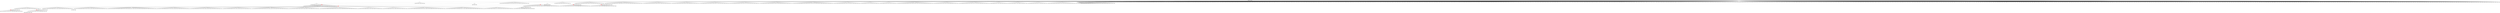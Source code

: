 digraph g {
	"53" -> "54";
	"54" [label="9"];
	"51" -> "52";
	"52" [color=indianred1, style=filled, label="26"];
	"50" -> "51";
	"51" [label="50"];
	"34" -> "35";
	"35" [color=indianred1, style=filled, label="29"];
	"33" -> "34";
	"34" [label="25"];
	"29" -> "30";
	"30" [label="5"];
	"28" -> "29";
	"29" [color=indianred1, style=filled, label="20"];
	"27" -> "28";
	"28" [label="46"];
	"27" -> "31";
	"31" [label="48"];
	"23" -> "24";
	"24" [label="7"];
	"20" -> "21";
	"21" [label="12"];
	"20" -> "22";
	"22" [label="18"];
	"20" -> "23";
	"23" [label="36"];
	"20" -> "25";
	"25" [label="44"];
	"20" -> "26";
	"26" [label="34"];
	"20" -> "27";
	"27" [label="20"];
	"20" -> "32";
	"32" [label="1"];
	"20" -> "33";
	"33" [label="29"];
	"20" -> "36";
	"36" [label="47"];
	"20" -> "37";
	"37" [label="23"];
	"20" -> "38";
	"38" [label="33"];
	"20" -> "39";
	"39" [label="22"];
	"20" -> "40";
	"40" [label="14"];
	"20" -> "41";
	"41" [label="30"];
	"20" -> "42";
	"42" [label="10"];
	"20" -> "43";
	"43" [label="13"];
	"18" -> "19";
	"19" [label="31"];
	"18" -> "20";
	"20" [color=indianred1, style=filled, label="41"];
	"17" -> "18";
	"18" [color=indianred1, style=filled, label="17"];
	"16" -> "17";
	"17" [label="41"];
	"10" -> "11";
	"11" [color=indianred1, style=filled, label="45"];
	"9" -> "10";
	"10" [label="38"];
	"3" -> "4";
	"4" [color=indianred1, style=filled, label="39"];
	"2" -> "3";
	"3" [label="2"];
	"0" -> "1";
	"1" [label="28"];
	"0" -> "2";
	"2" [label="39"];
	"0" -> "5";
	"5" [label="16"];
	"0" -> "6";
	"6" [label="32"];
	"0" -> "7";
	"7" [label="37"];
	"0" -> "8";
	"8" [label="40"];
	"0" -> "9";
	"9" [label="45"];
	"0" -> "12";
	"12" [label="43"];
	"0" -> "13";
	"13" [label="4"];
	"0" -> "14";
	"14" [label="24"];
	"0" -> "15";
	"15" [label="6"];
	"0" -> "16";
	"16" [label="17"];
	"0" -> "44";
	"44" [label="19"];
	"0" -> "45";
	"45" [label="49"];
	"0" -> "46";
	"46" [label="8"];
	"0" -> "47";
	"47" [label="15"];
	"0" -> "48";
	"48" [label="21"];
	"0" -> "49";
	"49" [label="3"];
	"0" -> "50";
	"50" [label="26"];
	"0" -> "53";
	"53" [label="27"];
	"0" -> "55";
	"55" [label="35"];
	"0" -> "56";
	"56" [label="11"];
	"0" -> "57";
	"57" [label="42"];
	"0" [label="germline"];
	"1" -> "cell1";
	"cell1" [shape=box];
	"0" -> "cell2";
	"cell2" [shape=box];
	"16" -> "cell3";
	"cell3" [shape=box];
	"0" -> "cell4";
	"cell4" [shape=box];
	"0" -> "cell5";
	"cell5" [shape=box];
	"18" -> "cell6";
	"cell6" [shape=box];
	"0" -> "cell7";
	"cell7" [shape=box];
	"18" -> "cell8";
	"cell8" [shape=box];
	"0" -> "cell9";
	"cell9" [shape=box];
	"11" -> "cell10";
	"cell10" [shape=box];
	"0" -> "cell11";
	"cell11" [shape=box];
	"2" -> "cell12";
	"cell12" [shape=box];
	"32" -> "cell13";
	"cell13" [shape=box];
	"0" -> "cell14";
	"cell14" [shape=box];
	"0" -> "cell15";
	"cell15" [shape=box];
	"1" -> "cell16";
	"cell16" [shape=box];
	"29" -> "cell17";
	"cell17" [shape=box];
	"0" -> "cell18";
	"cell18" [shape=box];
	"26" -> "cell19";
	"cell19" [shape=box];
	"45" -> "cell20";
	"cell20" [shape=box];
	"0" -> "cell21";
	"cell21" [shape=box];
	"0" -> "cell22";
	"cell22" [shape=box];
	"0" -> "cell23";
	"cell23" [shape=box];
	"0" -> "cell24";
	"cell24" [shape=box];
	"0" -> "cell25";
	"cell25" [shape=box];
	"0" -> "cell26";
	"cell26" [shape=box];
	"0" -> "cell27";
	"cell27" [shape=box];
	"0" -> "cell28";
	"cell28" [shape=box];
	"0" -> "cell29";
	"cell29" [shape=box];
	"40" -> "cell30";
	"cell30" [shape=box];
	"0" -> "cell31";
	"cell31" [shape=box];
	"33" -> "cell32";
	"cell32" [shape=box];
	"21" -> "cell33";
	"cell33" [shape=box];
	"0" -> "cell34";
	"cell34" [shape=box];
	"0" -> "cell35";
	"cell35" [shape=box];
	"0" -> "cell36";
	"cell36" [shape=box];
	"12" -> "cell37";
	"cell37" [shape=box];
	"0" -> "cell38";
	"cell38" [shape=box];
	"29" -> "cell39";
	"cell39" [shape=box];
	"0" -> "cell40";
	"cell40" [shape=box];
	"0" -> "cell41";
	"cell41" [shape=box];
	"24" -> "cell42";
	"cell42" [shape=box];
	"0" -> "cell43";
	"cell43" [shape=box];
	"0" -> "cell44";
	"cell44" [shape=box];
	"22" -> "cell45";
	"cell45" [shape=box];
	"18" -> "cell46";
	"cell46" [shape=box];
	"54" -> "cell47";
	"cell47" [shape=box];
	"0" -> "cell48";
	"cell48" [shape=box];
	"36" -> "cell49";
	"cell49" [shape=box];
	"7" -> "cell50";
	"cell50" [shape=box];
	"40" -> "cell51";
	"cell51" [shape=box];
	"0" -> "cell52";
	"cell52" [shape=box];
	"0" -> "cell53";
	"cell53" [shape=box];
	"18" -> "cell54";
	"cell54" [shape=box];
	"26" -> "cell55";
	"cell55" [shape=box];
	"53" -> "cell56";
	"cell56" [shape=box];
	"57" -> "cell57";
	"cell57" [shape=box];
	"0" -> "cell58";
	"cell58" [shape=box];
	"5" -> "cell59";
	"cell59" [shape=box];
	"0" -> "cell60";
	"cell60" [shape=box];
	"0" -> "cell61";
	"cell61" [shape=box];
	"0" -> "cell62";
	"cell62" [shape=box];
	"4" -> "cell63";
	"cell63" [shape=box];
	"31" -> "cell64";
	"cell64" [shape=box];
	"21" -> "cell65";
	"cell65" [shape=box];
	"16" -> "cell66";
	"cell66" [shape=box];
	"48" -> "cell67";
	"cell67" [shape=box];
	"33" -> "cell68";
	"cell68" [shape=box];
	"0" -> "cell69";
	"cell69" [shape=box];
	"44" -> "cell70";
	"cell70" [shape=box];
	"11" -> "cell71";
	"cell71" [shape=box];
	"25" -> "cell72";
	"cell72" [shape=box];
	"45" -> "cell73";
	"cell73" [shape=box];
	"0" -> "cell74";
	"cell74" [shape=box];
	"0" -> "cell75";
	"cell75" [shape=box];
	"25" -> "cell76";
	"cell76" [shape=box];
	"0" -> "cell77";
	"cell77" [shape=box];
	"33" -> "cell78";
	"cell78" [shape=box];
	"48" -> "cell79";
	"cell79" [shape=box];
	"4" -> "cell80";
	"cell80" [shape=box];
	"14" -> "cell81";
	"cell81" [shape=box];
	"0" -> "cell82";
	"cell82" [shape=box];
	"0" -> "cell83";
	"cell83" [shape=box];
	"0" -> "cell84";
	"cell84" [shape=box];
	"0" -> "cell85";
	"cell85" [shape=box];
	"0" -> "cell86";
	"cell86" [shape=box];
	"23" -> "cell87";
	"cell87" [shape=box];
	"35" -> "cell88";
	"cell88" [shape=box];
	"0" -> "cell89";
	"cell89" [shape=box];
	"0" -> "cell90";
	"cell90" [shape=box];
	"0" -> "cell91";
	"cell91" [shape=box];
	"0" -> "cell92";
	"cell92" [shape=box];
	"0" -> "cell93";
	"cell93" [shape=box];
	"14" -> "cell94";
	"cell94" [shape=box];
	"0" -> "cell95";
	"cell95" [shape=box];
	"0" -> "cell96";
	"cell96" [shape=box];
	"45" -> "cell97";
	"cell97" [shape=box];
	"44" -> "cell98";
	"cell98" [shape=box];
	"42" -> "cell99";
	"cell99" [shape=box];
	"0" -> "cell100";
	"cell100" [shape=box];
	"56" -> "cell101";
	"cell101" [shape=box];
	"0" -> "cell102";
	"cell102" [shape=box];
	"46" -> "cell103";
	"cell103" [shape=box];
	"0" -> "cell104";
	"cell104" [shape=box];
	"0" -> "cell105";
	"cell105" [shape=box];
	"0" -> "cell106";
	"cell106" [shape=box];
	"4" -> "cell107";
	"cell107" [shape=box];
	"40" -> "cell108";
	"cell108" [shape=box];
	"12" -> "cell109";
	"cell109" [shape=box];
	"0" -> "cell110";
	"cell110" [shape=box];
	"0" -> "cell111";
	"cell111" [shape=box];
	"35" -> "cell112";
	"cell112" [shape=box];
	"44" -> "cell113";
	"cell113" [shape=box];
	"0" -> "cell114";
	"cell114" [shape=box];
	"56" -> "cell115";
	"cell115" [shape=box];
	"0" -> "cell116";
	"cell116" [shape=box];
	"23" -> "cell117";
	"cell117" [shape=box];
	"23" -> "cell118";
	"cell118" [shape=box];
	"48" -> "cell119";
	"cell119" [shape=box];
	"44" -> "cell120";
	"cell120" [shape=box];
	"42" -> "cell121";
	"cell121" [shape=box];
	"0" -> "cell122";
	"cell122" [shape=box];
	"0" -> "cell123";
	"cell123" [shape=box];
	"36" -> "cell124";
	"cell124" [shape=box];
	"50" -> "cell125";
	"cell125" [shape=box];
	"0" -> "cell126";
	"cell126" [shape=box];
	"0" -> "cell127";
	"cell127" [shape=box];
	"36" -> "cell128";
	"cell128" [shape=box];
	"0" -> "cell129";
	"cell129" [shape=box];
	"0" -> "cell130";
	"cell130" [shape=box];
	"11" -> "cell131";
	"cell131" [shape=box];
	"17" -> "cell132";
	"cell132" [shape=box];
	"0" -> "cell133";
	"cell133" [shape=box];
	"27" -> "cell134";
	"cell134" [shape=box];
	"44" -> "cell135";
	"cell135" [shape=box];
	"0" -> "cell136";
	"cell136" [shape=box];
	"0" -> "cell137";
	"cell137" [shape=box];
	"45" -> "cell138";
	"cell138" [shape=box];
	"39" -> "cell139";
	"cell139" [shape=box];
	"57" -> "cell140";
	"cell140" [shape=box];
	"0" -> "cell141";
	"cell141" [shape=box];
	"7" -> "cell142";
	"cell142" [shape=box];
	"0" -> "cell143";
	"cell143" [shape=box];
	"8" -> "cell144";
	"cell144" [shape=box];
	"52" -> "cell145";
	"cell145" [shape=box];
	"0" -> "cell146";
	"cell146" [shape=box];
	"0" -> "cell147";
	"cell147" [shape=box];
	"0" -> "cell148";
	"cell148" [shape=box];
	"0" -> "cell149";
	"cell149" [shape=box];
	"0" -> "cell150";
	"cell150" [shape=box];
	"12" -> "cell151";
	"cell151" [shape=box];
	"0" -> "cell152";
	"cell152" [shape=box];
	"0" -> "cell153";
	"cell153" [shape=box];
	"0" -> "cell154";
	"cell154" [shape=box];
	"35" -> "cell155";
	"cell155" [shape=box];
	"0" -> "cell156";
	"cell156" [shape=box];
	"39" -> "cell157";
	"cell157" [shape=box];
	"0" -> "cell158";
	"cell158" [shape=box];
	"0" -> "cell159";
	"cell159" [shape=box];
	"0" -> "cell160";
	"cell160" [shape=box];
	"0" -> "cell161";
	"cell161" [shape=box];
	"50" -> "cell162";
	"cell162" [shape=box];
	"12" -> "cell163";
	"cell163" [shape=box];
	"32" -> "cell164";
	"cell164" [shape=box];
	"37" -> "cell165";
	"cell165" [shape=box];
	"42" -> "cell166";
	"cell166" [shape=box];
	"0" -> "cell167";
	"cell167" [shape=box];
	"0" -> "cell168";
	"cell168" [shape=box];
	"0" -> "cell169";
	"cell169" [shape=box];
	"0" -> "cell170";
	"cell170" [shape=box];
	"27" -> "cell171";
	"cell171" [shape=box];
	"56" -> "cell172";
	"cell172" [shape=box];
	"0" -> "cell173";
	"cell173" [shape=box];
	"26" -> "cell174";
	"cell174" [shape=box];
	"40" -> "cell175";
	"cell175" [shape=box];
	"33" -> "cell176";
	"cell176" [shape=box];
	"0" -> "cell177";
	"cell177" [shape=box];
	"18" -> "cell178";
	"cell178" [shape=box];
	"0" -> "cell179";
	"cell179" [shape=box];
	"0" -> "cell180";
	"cell180" [shape=box];
	"0" -> "cell181";
	"cell181" [shape=box];
	"57" -> "cell182";
	"cell182" [shape=box];
	"15" -> "cell183";
	"cell183" [shape=box];
	"21" -> "cell184";
	"cell184" [shape=box];
	"8" -> "cell185";
	"cell185" [shape=box];
	"46" -> "cell186";
	"cell186" [shape=box];
	"6" -> "cell187";
	"cell187" [shape=box];
	"6" -> "cell188";
	"cell188" [shape=box];
	"44" -> "cell189";
	"cell189" [shape=box];
	"0" -> "cell190";
	"cell190" [shape=box];
	"0" -> "cell191";
	"cell191" [shape=box];
	"0" -> "cell192";
	"cell192" [shape=box];
	"18" -> "cell193";
	"cell193" [shape=box];
	"41" -> "cell194";
	"cell194" [shape=box];
	"55" -> "cell195";
	"cell195" [shape=box];
	"0" -> "cell196";
	"cell196" [shape=box];
	"57" -> "cell197";
	"cell197" [shape=box];
	"41" -> "cell198";
	"cell198" [shape=box];
	"0" -> "cell199";
	"cell199" [shape=box];
	"21" -> "cell200";
	"cell200" [shape=box];
	"0" -> "cell201";
	"cell201" [shape=box];
	"4" -> "cell202";
	"cell202" [shape=box];
	"0" -> "cell203";
	"cell203" [shape=box];
	"0" -> "cell204";
	"cell204" [shape=box];
	"52" -> "cell205";
	"cell205" [shape=box];
	"41" -> "cell206";
	"cell206" [shape=box];
	"0" -> "cell207";
	"cell207" [shape=box];
	"0" -> "cell208";
	"cell208" [shape=box];
	"1" -> "cell209";
	"cell209" [shape=box];
	"0" -> "cell210";
	"cell210" [shape=box];
	"0" -> "cell211";
	"cell211" [shape=box];
	"0" -> "cell212";
	"cell212" [shape=box];
	"0" -> "cell213";
	"cell213" [shape=box];
	"0" -> "cell214";
	"cell214" [shape=box];
	"45" -> "cell215";
	"cell215" [shape=box];
	"39" -> "cell216";
	"cell216" [shape=box];
	"0" -> "cell217";
	"cell217" [shape=box];
	"55" -> "cell218";
	"cell218" [shape=box];
	"0" -> "cell219";
	"cell219" [shape=box];
	"0" -> "cell220";
	"cell220" [shape=box];
	"36" -> "cell221";
	"cell221" [shape=box];
	"0" -> "cell222";
	"cell222" [shape=box];
	"1" -> "cell223";
	"cell223" [shape=box];
	"0" -> "cell224";
	"cell224" [shape=box];
	"0" -> "cell225";
	"cell225" [shape=box];
	"21" -> "cell226";
	"cell226" [shape=box];
	"0" -> "cell227";
	"cell227" [shape=box];
	"0" -> "cell228";
	"cell228" [shape=box];
	"0" -> "cell229";
	"cell229" [shape=box];
	"5" -> "cell230";
	"cell230" [shape=box];
	"5" -> "cell231";
	"cell231" [shape=box];
	"15" -> "cell232";
	"cell232" [shape=box];
	"0" -> "cell233";
	"cell233" [shape=box];
	"0" -> "cell234";
	"cell234" [shape=box];
	"0" -> "cell235";
	"cell235" [shape=box];
	"2" -> "cell236";
	"cell236" [shape=box];
	"0" -> "cell237";
	"cell237" [shape=box];
	"12" -> "cell238";
	"cell238" [shape=box];
	"11" -> "cell239";
	"cell239" [shape=box];
	"27" -> "cell240";
	"cell240" [shape=box];
	"18" -> "cell241";
	"cell241" [shape=box];
	"0" -> "cell242";
	"cell242" [shape=box];
	"0" -> "cell243";
	"cell243" [shape=box];
	"0" -> "cell244";
	"cell244" [shape=box];
	"36" -> "cell245";
	"cell245" [shape=box];
	"0" -> "cell246";
	"cell246" [shape=box];
	"0" -> "cell247";
	"cell247" [shape=box];
	"50" -> "cell248";
	"cell248" [shape=box];
	"38" -> "cell249";
	"cell249" [shape=box];
	"33" -> "cell250";
	"cell250" [shape=box];
	"0" -> "cell251";
	"cell251" [shape=box];
	"0" -> "cell252";
	"cell252" [shape=box];
	"41" -> "cell253";
	"cell253" [shape=box];
	"0" -> "cell254";
	"cell254" [shape=box];
	"0" -> "cell255";
	"cell255" [shape=box];
	"0" -> "cell256";
	"cell256" [shape=box];
	"0" -> "cell257";
	"cell257" [shape=box];
	"11" -> "cell258";
	"cell258" [shape=box];
	"0" -> "cell259";
	"cell259" [shape=box];
	"0" -> "cell260";
	"cell260" [shape=box];
	"0" -> "cell261";
	"cell261" [shape=box];
	"49" -> "cell262";
	"cell262" [shape=box];
	"19" -> "cell263";
	"cell263" [shape=box];
	"0" -> "cell264";
	"cell264" [shape=box];
	"0" -> "cell265";
	"cell265" [shape=box];
	"32" -> "cell266";
	"cell266" [shape=box];
	"48" -> "cell267";
	"cell267" [shape=box];
	"57" -> "cell268";
	"cell268" [shape=box];
	"30" -> "cell269";
	"cell269" [shape=box];
	"0" -> "cell270";
	"cell270" [shape=box];
	"52" -> "cell271";
	"cell271" [shape=box];
	"4" -> "cell272";
	"cell272" [shape=box];
	"18" -> "cell273";
	"cell273" [shape=box];
	"0" -> "cell274";
	"cell274" [shape=box];
	"0" -> "cell275";
	"cell275" [shape=box];
	"1" -> "cell276";
	"cell276" [shape=box];
	"19" -> "cell277";
	"cell277" [shape=box];
	"0" -> "cell278";
	"cell278" [shape=box];
	"50" -> "cell279";
	"cell279" [shape=box];
	"0" -> "cell280";
	"cell280" [shape=box];
	"7" -> "cell281";
	"cell281" [shape=box];
	"52" -> "cell282";
	"cell282" [shape=box];
	"52" -> "cell283";
	"cell283" [shape=box];
	"0" -> "cell284";
	"cell284" [shape=box];
	"54" -> "cell285";
	"cell285" [shape=box];
	"0" -> "cell286";
	"cell286" [shape=box];
	"16" -> "cell287";
	"cell287" [shape=box];
	"0" -> "cell288";
	"cell288" [shape=box];
	"0" -> "cell289";
	"cell289" [shape=box];
	"0" -> "cell290";
	"cell290" [shape=box];
	"0" -> "cell291";
	"cell291" [shape=box];
	"13" -> "cell292";
	"cell292" [shape=box];
	"14" -> "cell293";
	"cell293" [shape=box];
	"37" -> "cell294";
	"cell294" [shape=box];
	"0" -> "cell295";
	"cell295" [shape=box];
	"41" -> "cell296";
	"cell296" [shape=box];
	"55" -> "cell297";
	"cell297" [shape=box];
	"0" -> "cell298";
	"cell298" [shape=box];
	"57" -> "cell299";
	"cell299" [shape=box];
	"37" -> "cell300";
	"cell300" [shape=box];
	"0" -> "cell301";
	"cell301" [shape=box];
	"0" -> "cell302";
	"cell302" [shape=box];
	"0" -> "cell303";
	"cell303" [shape=box];
	"55" -> "cell304";
	"cell304" [shape=box];
	"7" -> "cell305";
	"cell305" [shape=box];
	"16" -> "cell306";
	"cell306" [shape=box];
	"0" -> "cell307";
	"cell307" [shape=box];
	"0" -> "cell308";
	"cell308" [shape=box];
	"0" -> "cell309";
	"cell309" [shape=box];
	"0" -> "cell310";
	"cell310" [shape=box];
	"36" -> "cell311";
	"cell311" [shape=box];
	"0" -> "cell312";
	"cell312" [shape=box];
	"19" -> "cell313";
	"cell313" [shape=box];
	"13" -> "cell314";
	"cell314" [shape=box];
	"0" -> "cell315";
	"cell315" [shape=box];
	"3" -> "cell316";
	"cell316" [shape=box];
	"37" -> "cell317";
	"cell317" [shape=box];
	"25" -> "cell318";
	"cell318" [shape=box];
	"0" -> "cell319";
	"cell319" [shape=box];
	"52" -> "cell320";
	"cell320" [shape=box];
	"36" -> "cell321";
	"cell321" [shape=box];
	"5" -> "cell322";
	"cell322" [shape=box];
	"0" -> "cell323";
	"cell323" [shape=box];
	"0" -> "cell324";
	"cell324" [shape=box];
	"50" -> "cell325";
	"cell325" [shape=box];
	"0" -> "cell326";
	"cell326" [shape=box];
	"0" -> "cell327";
	"cell327" [shape=box];
	"0" -> "cell328";
	"cell328" [shape=box];
	"38" -> "cell329";
	"cell329" [shape=box];
	"0" -> "cell330";
	"cell330" [shape=box];
	"0" -> "cell331";
	"cell331" [shape=box];
	"26" -> "cell332";
	"cell332" [shape=box];
	"23" -> "cell333";
	"cell333" [shape=box];
	"43" -> "cell334";
	"cell334" [shape=box];
	"0" -> "cell335";
	"cell335" [shape=box];
	"44" -> "cell336";
	"cell336" [shape=box];
	"14" -> "cell337";
	"cell337" [shape=box];
	"0" -> "cell338";
	"cell338" [shape=box];
	"12" -> "cell339";
	"cell339" [shape=box];
	"0" -> "cell340";
	"cell340" [shape=box];
	"0" -> "cell341";
	"cell341" [shape=box];
	"50" -> "cell342";
	"cell342" [shape=box];
	"0" -> "cell343";
	"cell343" [shape=box];
	"0" -> "cell344";
	"cell344" [shape=box];
	"0" -> "cell345";
	"cell345" [shape=box];
	"13" -> "cell346";
	"cell346" [shape=box];
	"7" -> "cell347";
	"cell347" [shape=box];
	"0" -> "cell348";
	"cell348" [shape=box];
	"26" -> "cell349";
	"cell349" [shape=box];
	"43" -> "cell350";
	"cell350" [shape=box];
	"0" -> "cell351";
	"cell351" [shape=box];
	"0" -> "cell352";
	"cell352" [shape=box];
	"52" -> "cell353";
	"cell353" [shape=box];
	"0" -> "cell354";
	"cell354" [shape=box];
	"39" -> "cell355";
	"cell355" [shape=box];
	"40" -> "cell356";
	"cell356" [shape=box];
	"8" -> "cell357";
	"cell357" [shape=box];
	"15" -> "cell358";
	"cell358" [shape=box];
	"0" -> "cell359";
	"cell359" [shape=box];
	"0" -> "cell360";
	"cell360" [shape=box];
	"55" -> "cell361";
	"cell361" [shape=box];
	"0" -> "cell362";
	"cell362" [shape=box];
	"41" -> "cell363";
	"cell363" [shape=box];
	"42" -> "cell364";
	"cell364" [shape=box];
	"0" -> "cell365";
	"cell365" [shape=box];
	"18" -> "cell366";
	"cell366" [shape=box];
	"7" -> "cell367";
	"cell367" [shape=box];
	"57" -> "cell368";
	"cell368" [shape=box];
	"37" -> "cell369";
	"cell369" [shape=box];
	"0" -> "cell370";
	"cell370" [shape=box];
	"35" -> "cell371";
	"cell371" [shape=box];
	"0" -> "cell372";
	"cell372" [shape=box];
	"37" -> "cell373";
	"cell373" [shape=box];
	"12" -> "cell374";
	"cell374" [shape=box];
	"0" -> "cell375";
	"cell375" [shape=box];
	"0" -> "cell376";
	"cell376" [shape=box];
	"0" -> "cell377";
	"cell377" [shape=box];
	"0" -> "cell378";
	"cell378" [shape=box];
	"0" -> "cell379";
	"cell379" [shape=box];
	"0" -> "cell380";
	"cell380" [shape=box];
	"3" -> "cell381";
	"cell381" [shape=box];
	"0" -> "cell382";
	"cell382" [shape=box];
	"4" -> "cell383";
	"cell383" [shape=box];
	"6" -> "cell384";
	"cell384" [shape=box];
	"0" -> "cell385";
	"cell385" [shape=box];
	"0" -> "cell386";
	"cell386" [shape=box];
	"0" -> "cell387";
	"cell387" [shape=box];
	"0" -> "cell388";
	"cell388" [shape=box];
	"0" -> "cell389";
	"cell389" [shape=box];
	"42" -> "cell390";
	"cell390" [shape=box];
	"5" -> "cell391";
	"cell391" [shape=box];
	"39" -> "cell392";
	"cell392" [shape=box];
	"0" -> "cell393";
	"cell393" [shape=box];
	"0" -> "cell394";
	"cell394" [shape=box];
	"0" -> "cell395";
	"cell395" [shape=box];
	"0" -> "cell396";
	"cell396" [shape=box];
	"0" -> "cell397";
	"cell397" [shape=box];
	"0" -> "cell398";
	"cell398" [shape=box];
	"0" -> "cell399";
	"cell399" [shape=box];
	"0" -> "cell400";
	"cell400" [shape=box];
	"0" -> "cell401";
	"cell401" [shape=box];
	"0" -> "cell402";
	"cell402" [shape=box];
	"30" -> "cell403";
	"cell403" [shape=box];
	"21" -> "cell404";
	"cell404" [shape=box];
	"0" -> "cell405";
	"cell405" [shape=box];
	"0" -> "cell406";
	"cell406" [shape=box];
	"12" -> "cell407";
	"cell407" [shape=box];
	"0" -> "cell408";
	"cell408" [shape=box];
	"39" -> "cell409";
	"cell409" [shape=box];
	"0" -> "cell410";
	"cell410" [shape=box];
	"0" -> "cell411";
	"cell411" [shape=box];
	"41" -> "cell412";
	"cell412" [shape=box];
	"8" -> "cell413";
	"cell413" [shape=box];
	"0" -> "cell414";
	"cell414" [shape=box];
	"27" -> "cell415";
	"cell415" [shape=box];
	"0" -> "cell416";
	"cell416" [shape=box];
	"0" -> "cell417";
	"cell417" [shape=box];
	"0" -> "cell418";
	"cell418" [shape=box];
	"0" -> "cell419";
	"cell419" [shape=box];
	"38" -> "cell420";
	"cell420" [shape=box];
	"0" -> "cell421";
	"cell421" [shape=box];
	"45" -> "cell422";
	"cell422" [shape=box];
	"36" -> "cell423";
	"cell423" [shape=box];
	"0" -> "cell424";
	"cell424" [shape=box];
	"22" -> "cell425";
	"cell425" [shape=box];
	"19" -> "cell426";
	"cell426" [shape=box];
	"32" -> "cell427";
	"cell427" [shape=box];
	"9" -> "cell428";
	"cell428" [shape=box];
	"0" -> "cell429";
	"cell429" [shape=box];
	"30" -> "cell430";
	"cell430" [shape=box];
	"0" -> "cell431";
	"cell431" [shape=box];
	"52" -> "cell432";
	"cell432" [shape=box];
	"40" -> "cell433";
	"cell433" [shape=box];
	"0" -> "cell434";
	"cell434" [shape=box];
	"0" -> "cell435";
	"cell435" [shape=box];
	"12" -> "cell436";
	"cell436" [shape=box];
	"2" -> "cell437";
	"cell437" [shape=box];
	"40" -> "cell438";
	"cell438" [shape=box];
	"11" -> "cell439";
	"cell439" [shape=box];
	"0" -> "cell440";
	"cell440" [shape=box];
	"35" -> "cell441";
	"cell441" [shape=box];
	"0" -> "cell442";
	"cell442" [shape=box];
	"38" -> "cell443";
	"cell443" [shape=box];
	"0" -> "cell444";
	"cell444" [shape=box];
	"0" -> "cell445";
	"cell445" [shape=box];
	"6" -> "cell446";
	"cell446" [shape=box];
	"0" -> "cell447";
	"cell447" [shape=box];
	"17" -> "cell448";
	"cell448" [shape=box];
	"9" -> "cell449";
	"cell449" [shape=box];
	"40" -> "cell450";
	"cell450" [shape=box];
	"32" -> "cell451";
	"cell451" [shape=box];
	"44" -> "cell452";
	"cell452" [shape=box];
	"0" -> "cell453";
	"cell453" [shape=box];
	"0" -> "cell454";
	"cell454" [shape=box];
	"56" -> "cell455";
	"cell455" [shape=box];
	"0" -> "cell456";
	"cell456" [shape=box];
	"0" -> "cell457";
	"cell457" [shape=box];
	"0" -> "cell458";
	"cell458" [shape=box];
	"0" -> "cell459";
	"cell459" [shape=box];
	"42" -> "cell460";
	"cell460" [shape=box];
	"0" -> "cell461";
	"cell461" [shape=box];
	"9" -> "cell462";
	"cell462" [shape=box];
	"0" -> "cell463";
	"cell463" [shape=box];
	"12" -> "cell464";
	"cell464" [shape=box];
	"0" -> "cell465";
	"cell465" [shape=box];
	"0" -> "cell466";
	"cell466" [shape=box];
	"32" -> "cell467";
	"cell467" [shape=box];
	"0" -> "cell468";
	"cell468" [shape=box];
	"0" -> "cell469";
	"cell469" [shape=box];
	"0" -> "cell470";
	"cell470" [shape=box];
	"50" -> "cell471";
	"cell471" [shape=box];
	"6" -> "cell472";
	"cell472" [shape=box];
	"0" -> "cell473";
	"cell473" [shape=box];
	"8" -> "cell474";
	"cell474" [shape=box];
	"0" -> "cell475";
	"cell475" [shape=box];
	"36" -> "cell476";
	"cell476" [shape=box];
	"22" -> "cell477";
	"cell477" [shape=box];
	"0" -> "cell478";
	"cell478" [shape=box];
	"32" -> "cell479";
	"cell479" [shape=box];
	"0" -> "cell480";
	"cell480" [shape=box];
	"0" -> "cell481";
	"cell481" [shape=box];
	"40" -> "cell482";
	"cell482" [shape=box];
	"0" -> "cell483";
	"cell483" [shape=box];
	"0" -> "cell484";
	"cell484" [shape=box];
	"37" -> "cell485";
	"cell485" [shape=box];
	"25" -> "cell486";
	"cell486" [shape=box];
	"32" -> "cell487";
	"cell487" [shape=box];
	"0" -> "cell488";
	"cell488" [shape=box];
	"0" -> "cell489";
	"cell489" [shape=box];
	"0" -> "cell490";
	"cell490" [shape=box];
	"12" -> "cell491";
	"cell491" [shape=box];
	"0" -> "cell492";
	"cell492" [shape=box];
	"0" -> "cell493";
	"cell493" [shape=box];
	"0" -> "cell494";
	"cell494" [shape=box];
	"0" -> "cell495";
	"cell495" [shape=box];
	"0" -> "cell496";
	"cell496" [shape=box];
	"22" -> "cell497";
	"cell497" [shape=box];
	"9" -> "cell498";
	"cell498" [shape=box];
	"27" -> "cell499";
	"cell499" [shape=box];
	"0" -> "cell500";
	"cell500" [shape=box];
	"12" -> "cell501";
	"cell501" [shape=box];
	"0" -> "cell502";
	"cell502" [shape=box];
	"26" -> "cell503";
	"cell503" [shape=box];
	"0" -> "cell504";
	"cell504" [shape=box];
	"0" -> "cell505";
	"cell505" [shape=box];
	"0" -> "cell506";
	"cell506" [shape=box];
	"24" -> "cell507";
	"cell507" [shape=box];
	"0" -> "cell508";
	"cell508" [shape=box];
	"0" -> "cell509";
	"cell509" [shape=box];
	"35" -> "cell510";
	"cell510" [shape=box];
	"6" -> "cell511";
	"cell511" [shape=box];
	"0" -> "cell512";
	"cell512" [shape=box];
	"0" -> "cell513";
	"cell513" [shape=box];
	"0" -> "cell514";
	"cell514" [shape=box];
	"45" -> "cell515";
	"cell515" [shape=box];
	"56" -> "cell516";
	"cell516" [shape=box];
	"0" -> "cell517";
	"cell517" [shape=box];
	"0" -> "cell518";
	"cell518" [shape=box];
	"5" -> "cell519";
	"cell519" [shape=box];
	"53" -> "cell520";
	"cell520" [shape=box];
	"32" -> "cell521";
	"cell521" [shape=box];
	"2" -> "cell522";
	"cell522" [shape=box];
	"0" -> "cell523";
	"cell523" [shape=box];
	"44" -> "cell524";
	"cell524" [shape=box];
	"0" -> "cell525";
	"cell525" [shape=box];
	"2" -> "cell526";
	"cell526" [shape=box];
	"47" -> "cell527";
	"cell527" [shape=box];
	"0" -> "cell528";
	"cell528" [shape=box];
	"0" -> "cell529";
	"cell529" [shape=box];
	"42" -> "cell530";
	"cell530" [shape=box];
	"33" -> "cell531";
	"cell531" [shape=box];
	"13" -> "cell532";
	"cell532" [shape=box];
	"0" -> "cell533";
	"cell533" [shape=box];
	"0" -> "cell534";
	"cell534" [shape=box];
	"43" -> "cell535";
	"cell535" [shape=box];
	"41" -> "cell536";
	"cell536" [shape=box];
	"29" -> "cell537";
	"cell537" [shape=box];
	"0" -> "cell538";
	"cell538" [shape=box];
	"0" -> "cell539";
	"cell539" [shape=box];
	"13" -> "cell540";
	"cell540" [shape=box];
	"17" -> "cell541";
	"cell541" [shape=box];
	"55" -> "cell542";
	"cell542" [shape=box];
	"0" -> "cell543";
	"cell543" [shape=box];
	"0" -> "cell544";
	"cell544" [shape=box];
	"0" -> "cell545";
	"cell545" [shape=box];
	"0" -> "cell546";
	"cell546" [shape=box];
	"39" -> "cell547";
	"cell547" [shape=box];
	"25" -> "cell548";
	"cell548" [shape=box];
	"0" -> "cell549";
	"cell549" [shape=box];
	"0" -> "cell550";
	"cell550" [shape=box];
	"50" -> "cell551";
	"cell551" [shape=box];
	"39" -> "cell552";
	"cell552" [shape=box];
	"0" -> "cell553";
	"cell553" [shape=box];
	"9" -> "cell554";
	"cell554" [shape=box];
	"27" -> "cell555";
	"cell555" [shape=box];
	"0" -> "cell556";
	"cell556" [shape=box];
	"12" -> "cell557";
	"cell557" [shape=box];
	"0" -> "cell558";
	"cell558" [shape=box];
	"0" -> "cell559";
	"cell559" [shape=box];
	"47" -> "cell560";
	"cell560" [shape=box];
	"0" -> "cell561";
	"cell561" [shape=box];
	"0" -> "cell562";
	"cell562" [shape=box];
	"37" -> "cell563";
	"cell563" [shape=box];
	"0" -> "cell564";
	"cell564" [shape=box];
	"24" -> "cell565";
	"cell565" [shape=box];
	"0" -> "cell566";
	"cell566" [shape=box];
	"55" -> "cell567";
	"cell567" [shape=box];
	"0" -> "cell568";
	"cell568" [shape=box];
	"0" -> "cell569";
	"cell569" [shape=box];
	"0" -> "cell570";
	"cell570" [shape=box];
	"0" -> "cell571";
	"cell571" [shape=box];
	"33" -> "cell572";
	"cell572" [shape=box];
	"8" -> "cell573";
	"cell573" [shape=box];
	"0" -> "cell574";
	"cell574" [shape=box];
	"0" -> "cell575";
	"cell575" [shape=box];
	"0" -> "cell576";
	"cell576" [shape=box];
	"0" -> "cell577";
	"cell577" [shape=box];
	"0" -> "cell578";
	"cell578" [shape=box];
	"0" -> "cell579";
	"cell579" [shape=box];
	"36" -> "cell580";
	"cell580" [shape=box];
	"11" -> "cell581";
	"cell581" [shape=box];
	"0" -> "cell582";
	"cell582" [shape=box];
	"0" -> "cell583";
	"cell583" [shape=box];
	"0" -> "cell584";
	"cell584" [shape=box];
	"41" -> "cell585";
	"cell585" [shape=box];
	"0" -> "cell586";
	"cell586" [shape=box];
	"0" -> "cell587";
	"cell587" [shape=box];
	"0" -> "cell588";
	"cell588" [shape=box];
	"46" -> "cell589";
	"cell589" [shape=box];
	"44" -> "cell590";
	"cell590" [shape=box];
	"0" -> "cell591";
	"cell591" [shape=box];
	"17" -> "cell592";
	"cell592" [shape=box];
	"0" -> "cell593";
	"cell593" [shape=box];
	"49" -> "cell594";
	"cell594" [shape=box];
	"22" -> "cell595";
	"cell595" [shape=box];
	"0" -> "cell596";
	"cell596" [shape=box];
	"37" -> "cell597";
	"cell597" [shape=box];
	"36" -> "cell598";
	"cell598" [shape=box];
	"0" -> "cell599";
	"cell599" [shape=box];
	"0" -> "cell600";
	"cell600" [shape=box];
	"29" -> "cell601";
	"cell601" [shape=box];
	"27" -> "cell602";
	"cell602" [shape=box];
	"52" -> "cell603";
	"cell603" [shape=box];
	"23" -> "cell604";
	"cell604" [shape=box];
	"0" -> "cell605";
	"cell605" [shape=box];
	"0" -> "cell606";
	"cell606" [shape=box];
	"0" -> "cell607";
	"cell607" [shape=box];
	"52" -> "cell608";
	"cell608" [shape=box];
	"0" -> "cell609";
	"cell609" [shape=box];
	"8" -> "cell610";
	"cell610" [shape=box];
	"0" -> "cell611";
	"cell611" [shape=box];
	"1" -> "cell612";
	"cell612" [shape=box];
	"40" -> "cell613";
	"cell613" [shape=box];
	"0" -> "cell614";
	"cell614" [shape=box];
	"9" -> "cell615";
	"cell615" [shape=box];
	"0" -> "cell616";
	"cell616" [shape=box];
	"0" -> "cell617";
	"cell617" [shape=box];
	"0" -> "cell618";
	"cell618" [shape=box];
	"5" -> "cell619";
	"cell619" [shape=box];
	"0" -> "cell620";
	"cell620" [shape=box];
	"0" -> "cell621";
	"cell621" [shape=box];
	"52" -> "cell622";
	"cell622" [shape=box];
	"0" -> "cell623";
	"cell623" [shape=box];
	"0" -> "cell624";
	"cell624" [shape=box];
	"0" -> "cell625";
	"cell625" [shape=box];
	"0" -> "cell626";
	"cell626" [shape=box];
	"40" -> "cell627";
	"cell627" [shape=box];
	"4" -> "cell628";
	"cell628" [shape=box];
	"52" -> "cell629";
	"cell629" [shape=box];
	"2" -> "cell630";
	"cell630" [shape=box];
	"0" -> "cell631";
	"cell631" [shape=box];
	"49" -> "cell632";
	"cell632" [shape=box];
	"21" -> "cell633";
	"cell633" [shape=box];
	"0" -> "cell634";
	"cell634" [shape=box];
	"43" -> "cell635";
	"cell635" [shape=box];
	"0" -> "cell636";
	"cell636" [shape=box];
	"41" -> "cell637";
	"cell637" [shape=box];
	"0" -> "cell638";
	"cell638" [shape=box];
	"0" -> "cell639";
	"cell639" [shape=box];
	"21" -> "cell640";
	"cell640" [shape=box];
	"0" -> "cell641";
	"cell641" [shape=box];
	"0" -> "cell642";
	"cell642" [shape=box];
	"13" -> "cell643";
	"cell643" [shape=box];
	"35" -> "cell644";
	"cell644" [shape=box];
	"48" -> "cell645";
	"cell645" [shape=box];
	"11" -> "cell646";
	"cell646" [shape=box];
	"55" -> "cell647";
	"cell647" [shape=box];
	"44" -> "cell648";
	"cell648" [shape=box];
	"0" -> "cell649";
	"cell649" [shape=box];
	"21" -> "cell650";
	"cell650" [shape=box];
	"53" -> "cell651";
	"cell651" [shape=box];
	"0" -> "cell652";
	"cell652" [shape=box];
	"29" -> "cell653";
	"cell653" [shape=box];
	"0" -> "cell654";
	"cell654" [shape=box];
	"38" -> "cell655";
	"cell655" [shape=box];
	"0" -> "cell656";
	"cell656" [shape=box];
	"0" -> "cell657";
	"cell657" [shape=box];
	"0" -> "cell658";
	"cell658" [shape=box];
	"0" -> "cell659";
	"cell659" [shape=box];
	"4" -> "cell660";
	"cell660" [shape=box];
	"6" -> "cell661";
	"cell661" [shape=box];
	"0" -> "cell662";
	"cell662" [shape=box];
	"0" -> "cell663";
	"cell663" [shape=box];
	"1" -> "cell664";
	"cell664" [shape=box];
	"0" -> "cell665";
	"cell665" [shape=box];
	"47" -> "cell666";
	"cell666" [shape=box];
	"0" -> "cell667";
	"cell667" [shape=box];
	"0" -> "cell668";
	"cell668" [shape=box];
	"8" -> "cell669";
	"cell669" [shape=box];
	"0" -> "cell670";
	"cell670" [shape=box];
	"46" -> "cell671";
	"cell671" [shape=box];
	"0" -> "cell672";
	"cell672" [shape=box];
	"0" -> "cell673";
	"cell673" [shape=box];
	"21" -> "cell674";
	"cell674" [shape=box];
	"46" -> "cell675";
	"cell675" [shape=box];
	"0" -> "cell676";
	"cell676" [shape=box];
	"0" -> "cell677";
	"cell677" [shape=box];
	"11" -> "cell678";
	"cell678" [shape=box];
	"37" -> "cell679";
	"cell679" [shape=box];
	"40" -> "cell680";
	"cell680" [shape=box];
	"23" -> "cell681";
	"cell681" [shape=box];
	"22" -> "cell682";
	"cell682" [shape=box];
	"0" -> "cell683";
	"cell683" [shape=box];
	"18" -> "cell684";
	"cell684" [shape=box];
	"0" -> "cell685";
	"cell685" [shape=box];
	"57" -> "cell686";
	"cell686" [shape=box];
	"0" -> "cell687";
	"cell687" [shape=box];
	"50" -> "cell688";
	"cell688" [shape=box];
	"0" -> "cell689";
	"cell689" [shape=box];
	"0" -> "cell690";
	"cell690" [shape=box];
	"0" -> "cell691";
	"cell691" [shape=box];
	"57" -> "cell692";
	"cell692" [shape=box];
	"0" -> "cell693";
	"cell693" [shape=box];
	"0" -> "cell694";
	"cell694" [shape=box];
	"0" -> "cell695";
	"cell695" [shape=box];
	"0" -> "cell696";
	"cell696" [shape=box];
	"0" -> "cell697";
	"cell697" [shape=box];
	"18" -> "cell698";
	"cell698" [shape=box];
	"0" -> "cell699";
	"cell699" [shape=box];
	"37" -> "cell700";
	"cell700" [shape=box];
	"0" -> "cell701";
	"cell701" [shape=box];
	"15" -> "cell702";
	"cell702" [shape=box];
	"40" -> "cell703";
	"cell703" [shape=box];
	"0" -> "cell704";
	"cell704" [shape=box];
	"0" -> "cell705";
	"cell705" [shape=box];
	"0" -> "cell706";
	"cell706" [shape=box];
	"22" -> "cell707";
	"cell707" [shape=box];
	"8" -> "cell708";
	"cell708" [shape=box];
	"55" -> "cell709";
	"cell709" [shape=box];
	"0" -> "cell710";
	"cell710" [shape=box];
	"36" -> "cell711";
	"cell711" [shape=box];
	"0" -> "cell712";
	"cell712" [shape=box];
	"32" -> "cell713";
	"cell713" [shape=box];
	"0" -> "cell714";
	"cell714" [shape=box];
	"0" -> "cell715";
	"cell715" [shape=box];
	"31" -> "cell716";
	"cell716" [shape=box];
	"22" -> "cell717";
	"cell717" [shape=box];
	"27" -> "cell718";
	"cell718" [shape=box];
	"11" -> "cell719";
	"cell719" [shape=box];
	"25" -> "cell720";
	"cell720" [shape=box];
	"0" -> "cell721";
	"cell721" [shape=box];
	"36" -> "cell722";
	"cell722" [shape=box];
	"15" -> "cell723";
	"cell723" [shape=box];
	"41" -> "cell724";
	"cell724" [shape=box];
	"0" -> "cell725";
	"cell725" [shape=box];
	"6" -> "cell726";
	"cell726" [shape=box];
	"42" -> "cell727";
	"cell727" [shape=box];
	"18" -> "cell728";
	"cell728" [shape=box];
	"0" -> "cell729";
	"cell729" [shape=box];
	"0" -> "cell730";
	"cell730" [shape=box];
	"52" -> "cell731";
	"cell731" [shape=box];
	"21" -> "cell732";
	"cell732" [shape=box];
	"21" -> "cell733";
	"cell733" [shape=box];
	"0" -> "cell734";
	"cell734" [shape=box];
	"18" -> "cell735";
	"cell735" [shape=box];
	"0" -> "cell736";
	"cell736" [shape=box];
	"0" -> "cell737";
	"cell737" [shape=box];
	"0" -> "cell738";
	"cell738" [shape=box];
	"1" -> "cell739";
	"cell739" [shape=box];
	"46" -> "cell740";
	"cell740" [shape=box];
	"48" -> "cell741";
	"cell741" [shape=box];
	"25" -> "cell742";
	"cell742" [shape=box];
	"22" -> "cell743";
	"cell743" [shape=box];
	"0" -> "cell744";
	"cell744" [shape=box];
	"0" -> "cell745";
	"cell745" [shape=box];
	"0" -> "cell746";
	"cell746" [shape=box];
	"0" -> "cell747";
	"cell747" [shape=box];
	"0" -> "cell748";
	"cell748" [shape=box];
	"0" -> "cell749";
	"cell749" [shape=box];
	"40" -> "cell750";
	"cell750" [shape=box];
	"11" -> "cell751";
	"cell751" [shape=box];
	"2" -> "cell752";
	"cell752" [shape=box];
	"33" -> "cell753";
	"cell753" [shape=box];
	"0" -> "cell754";
	"cell754" [shape=box];
	"0" -> "cell755";
	"cell755" [shape=box];
	"0" -> "cell756";
	"cell756" [shape=box];
	"31" -> "cell757";
	"cell757" [shape=box];
	"42" -> "cell758";
	"cell758" [shape=box];
	"0" -> "cell759";
	"cell759" [shape=box];
	"29" -> "cell760";
	"cell760" [shape=box];
	"25" -> "cell761";
	"cell761" [shape=box];
	"0" -> "cell762";
	"cell762" [shape=box];
	"12" -> "cell763";
	"cell763" [shape=box];
	"22" -> "cell764";
	"cell764" [shape=box];
	"0" -> "cell765";
	"cell765" [shape=box];
	"0" -> "cell766";
	"cell766" [shape=box];
	"0" -> "cell767";
	"cell767" [shape=box];
	"45" -> "cell768";
	"cell768" [shape=box];
	"51" -> "cell769";
	"cell769" [shape=box];
	"0" -> "cell770";
	"cell770" [shape=box];
	"14" -> "cell771";
	"cell771" [shape=box];
	"29" -> "cell772";
	"cell772" [shape=box];
	"0" -> "cell773";
	"cell773" [shape=box];
	"23" -> "cell774";
	"cell774" [shape=box];
	"0" -> "cell775";
	"cell775" [shape=box];
	"18" -> "cell776";
	"cell776" [shape=box];
	"23" -> "cell777";
	"cell777" [shape=box];
	"0" -> "cell778";
	"cell778" [shape=box];
	"0" -> "cell779";
	"cell779" [shape=box];
	"57" -> "cell780";
	"cell780" [shape=box];
	"0" -> "cell781";
	"cell781" [shape=box];
	"0" -> "cell782";
	"cell782" [shape=box];
	"0" -> "cell783";
	"cell783" [shape=box];
	"0" -> "cell784";
	"cell784" [shape=box];
	"13" -> "cell785";
	"cell785" [shape=box];
	"37" -> "cell786";
	"cell786" [shape=box];
	"50" -> "cell787";
	"cell787" [shape=box];
	"48" -> "cell788";
	"cell788" [shape=box];
	"0" -> "cell789";
	"cell789" [shape=box];
	"19" -> "cell790";
	"cell790" [shape=box];
	"37" -> "cell791";
	"cell791" [shape=box];
	"0" -> "cell792";
	"cell792" [shape=box];
	"45" -> "cell793";
	"cell793" [shape=box];
	"0" -> "cell794";
	"cell794" [shape=box];
	"0" -> "cell795";
	"cell795" [shape=box];
	"37" -> "cell796";
	"cell796" [shape=box];
	"0" -> "cell797";
	"cell797" [shape=box];
	"42" -> "cell798";
	"cell798" [shape=box];
	"0" -> "cell799";
	"cell799" [shape=box];
	"22" -> "cell800";
	"cell800" [shape=box];
	"27" -> "cell801";
	"cell801" [shape=box];
	"0" -> "cell802";
	"cell802" [shape=box];
	"21" -> "cell803";
	"cell803" [shape=box];
	"51" -> "cell804";
	"cell804" [shape=box];
	"18" -> "cell805";
	"cell805" [shape=box];
	"8" -> "cell806";
	"cell806" [shape=box];
	"0" -> "cell807";
	"cell807" [shape=box];
	"0" -> "cell808";
	"cell808" [shape=box];
	"5" -> "cell809";
	"cell809" [shape=box];
	"0" -> "cell810";
	"cell810" [shape=box];
	"2" -> "cell811";
	"cell811" [shape=box];
	"41" -> "cell812";
	"cell812" [shape=box];
	"0" -> "cell813";
	"cell813" [shape=box];
	"0" -> "cell814";
	"cell814" [shape=box];
	"27" -> "cell815";
	"cell815" [shape=box];
	"0" -> "cell816";
	"cell816" [shape=box];
	"23" -> "cell817";
	"cell817" [shape=box];
	"0" -> "cell818";
	"cell818" [shape=box];
	"0" -> "cell819";
	"cell819" [shape=box];
	"0" -> "cell820";
	"cell820" [shape=box];
	"26" -> "cell821";
	"cell821" [shape=box];
	"0" -> "cell822";
	"cell822" [shape=box];
	"0" -> "cell823";
	"cell823" [shape=box];
	"0" -> "cell824";
	"cell824" [shape=box];
	"34" -> "cell825";
	"cell825" [shape=box];
	"43" -> "cell826";
	"cell826" [shape=box];
	"0" -> "cell827";
	"cell827" [shape=box];
	"0" -> "cell828";
	"cell828" [shape=box];
	"45" -> "cell829";
	"cell829" [shape=box];
	"0" -> "cell830";
	"cell830" [shape=box];
	"0" -> "cell831";
	"cell831" [shape=box];
	"9" -> "cell832";
	"cell832" [shape=box];
	"0" -> "cell833";
	"cell833" [shape=box];
	"0" -> "cell834";
	"cell834" [shape=box];
	"34" -> "cell835";
	"cell835" [shape=box];
	"5" -> "cell836";
	"cell836" [shape=box];
	"0" -> "cell837";
	"cell837" [shape=box];
	"0" -> "cell838";
	"cell838" [shape=box];
	"21" -> "cell839";
	"cell839" [shape=box];
	"0" -> "cell840";
	"cell840" [shape=box];
	"23" -> "cell841";
	"cell841" [shape=box];
	"25" -> "cell842";
	"cell842" [shape=box];
	"33" -> "cell843";
	"cell843" [shape=box];
	"27" -> "cell844";
	"cell844" [shape=box];
	"0" -> "cell845";
	"cell845" [shape=box];
	"8" -> "cell846";
	"cell846" [shape=box];
	"0" -> "cell847";
	"cell847" [shape=box];
	"0" -> "cell848";
	"cell848" [shape=box];
	"3" -> "cell849";
	"cell849" [shape=box];
	"2" -> "cell850";
	"cell850" [shape=box];
	"0" -> "cell851";
	"cell851" [shape=box];
	"22" -> "cell852";
	"cell852" [shape=box];
	"0" -> "cell853";
	"cell853" [shape=box];
	"0" -> "cell854";
	"cell854" [shape=box];
	"0" -> "cell855";
	"cell855" [shape=box];
	"16" -> "cell856";
	"cell856" [shape=box];
	"11" -> "cell857";
	"cell857" [shape=box];
	"8" -> "cell858";
	"cell858" [shape=box];
	"41" -> "cell859";
	"cell859" [shape=box];
	"0" -> "cell860";
	"cell860" [shape=box];
	"4" -> "cell861";
	"cell861" [shape=box];
	"27" -> "cell862";
	"cell862" [shape=box];
	"0" -> "cell863";
	"cell863" [shape=box];
	"52" -> "cell864";
	"cell864" [shape=box];
	"0" -> "cell865";
	"cell865" [shape=box];
	"44" -> "cell866";
	"cell866" [shape=box];
	"0" -> "cell867";
	"cell867" [shape=box];
	"25" -> "cell868";
	"cell868" [shape=box];
	"16" -> "cell869";
	"cell869" [shape=box];
	"0" -> "cell870";
	"cell870" [shape=box];
	"34" -> "cell871";
	"cell871" [shape=box];
	"0" -> "cell872";
	"cell872" [shape=box];
	"0" -> "cell873";
	"cell873" [shape=box];
	"0" -> "cell874";
	"cell874" [shape=box];
	"0" -> "cell875";
	"cell875" [shape=box];
	"6" -> "cell876";
	"cell876" [shape=box];
	"0" -> "cell877";
	"cell877" [shape=box];
	"43" -> "cell878";
	"cell878" [shape=box];
	"0" -> "cell879";
	"cell879" [shape=box];
	"0" -> "cell880";
	"cell880" [shape=box];
	"0" -> "cell881";
	"cell881" [shape=box];
	"0" -> "cell882";
	"cell882" [shape=box];
	"12" -> "cell883";
	"cell883" [shape=box];
	"16" -> "cell884";
	"cell884" [shape=box];
	"0" -> "cell885";
	"cell885" [shape=box];
	"0" -> "cell886";
	"cell886" [shape=box];
	"0" -> "cell887";
	"cell887" [shape=box];
	"0" -> "cell888";
	"cell888" [shape=box];
	"8" -> "cell889";
	"cell889" [shape=box];
	"0" -> "cell890";
	"cell890" [shape=box];
	"18" -> "cell891";
	"cell891" [shape=box];
	"0" -> "cell892";
	"cell892" [shape=box];
	"0" -> "cell893";
	"cell893" [shape=box];
	"0" -> "cell894";
	"cell894" [shape=box];
	"0" -> "cell895";
	"cell895" [shape=box];
	"0" -> "cell896";
	"cell896" [shape=box];
	"0" -> "cell897";
	"cell897" [shape=box];
	"0" -> "cell898";
	"cell898" [shape=box];
	"29" -> "cell899";
	"cell899" [shape=box];
	"12" -> "cell900";
	"cell900" [shape=box];
	"23" -> "cell901";
	"cell901" [shape=box];
	"0" -> "cell902";
	"cell902" [shape=box];
	"9" -> "cell903";
	"cell903" [shape=box];
	"6" -> "cell904";
	"cell904" [shape=box];
	"29" -> "cell905";
	"cell905" [shape=box];
	"0" -> "cell906";
	"cell906" [shape=box];
	"47" -> "cell907";
	"cell907" [shape=box];
	"5" -> "cell908";
	"cell908" [shape=box];
	"1" -> "cell909";
	"cell909" [shape=box];
	"49" -> "cell910";
	"cell910" [shape=box];
	"26" -> "cell911";
	"cell911" [shape=box];
	"12" -> "cell912";
	"cell912" [shape=box];
	"26" -> "cell913";
	"cell913" [shape=box];
	"0" -> "cell914";
	"cell914" [shape=box];
	"0" -> "cell915";
	"cell915" [shape=box];
	"26" -> "cell916";
	"cell916" [shape=box];
	"14" -> "cell917";
	"cell917" [shape=box];
	"0" -> "cell918";
	"cell918" [shape=box];
	"0" -> "cell919";
	"cell919" [shape=box];
	"0" -> "cell920";
	"cell920" [shape=box];
	"0" -> "cell921";
	"cell921" [shape=box];
	"0" -> "cell922";
	"cell922" [shape=box];
	"0" -> "cell923";
	"cell923" [shape=box];
	"0" -> "cell924";
	"cell924" [shape=box];
	"37" -> "cell925";
	"cell925" [shape=box];
	"11" -> "cell926";
	"cell926" [shape=box];
	"0" -> "cell927";
	"cell927" [shape=box];
	"0" -> "cell928";
	"cell928" [shape=box];
	"25" -> "cell929";
	"cell929" [shape=box];
	"0" -> "cell930";
	"cell930" [shape=box];
	"0" -> "cell931";
	"cell931" [shape=box];
	"0" -> "cell932";
	"cell932" [shape=box];
	"0" -> "cell933";
	"cell933" [shape=box];
	"0" -> "cell934";
	"cell934" [shape=box];
	"36" -> "cell935";
	"cell935" [shape=box];
	"0" -> "cell936";
	"cell936" [shape=box];
	"0" -> "cell937";
	"cell937" [shape=box];
	"52" -> "cell938";
	"cell938" [shape=box];
	"0" -> "cell939";
	"cell939" [shape=box];
	"0" -> "cell940";
	"cell940" [shape=box];
	"9" -> "cell941";
	"cell941" [shape=box];
	"15" -> "cell942";
	"cell942" [shape=box];
	"0" -> "cell943";
	"cell943" [shape=box];
	"57" -> "cell944";
	"cell944" [shape=box];
	"25" -> "cell945";
	"cell945" [shape=box];
	"0" -> "cell946";
	"cell946" [shape=box];
	"43" -> "cell947";
	"cell947" [shape=box];
	"0" -> "cell948";
	"cell948" [shape=box];
	"0" -> "cell949";
	"cell949" [shape=box];
	"1" -> "cell950";
	"cell950" [shape=box];
	"0" -> "cell951";
	"cell951" [shape=box];
	"0" -> "cell952";
	"cell952" [shape=box];
	"0" -> "cell953";
	"cell953" [shape=box];
	"0" -> "cell954";
	"cell954" [shape=box];
	"2" -> "cell955";
	"cell955" [shape=box];
	"0" -> "cell956";
	"cell956" [shape=box];
	"32" -> "cell957";
	"cell957" [shape=box];
	"48" -> "cell958";
	"cell958" [shape=box];
	"45" -> "cell959";
	"cell959" [shape=box];
	"8" -> "cell960";
	"cell960" [shape=box];
	"52" -> "cell961";
	"cell961" [shape=box];
	"0" -> "cell962";
	"cell962" [shape=box];
	"12" -> "cell963";
	"cell963" [shape=box];
	"0" -> "cell964";
	"cell964" [shape=box];
	"0" -> "cell965";
	"cell965" [shape=box];
	"0" -> "cell966";
	"cell966" [shape=box];
	"0" -> "cell967";
	"cell967" [shape=box];
	"40" -> "cell968";
	"cell968" [shape=box];
	"38" -> "cell969";
	"cell969" [shape=box];
	"26" -> "cell970";
	"cell970" [shape=box];
	"7" -> "cell971";
	"cell971" [shape=box];
	"1" -> "cell972";
	"cell972" [shape=box];
	"0" -> "cell973";
	"cell973" [shape=box];
	"15" -> "cell974";
	"cell974" [shape=box];
	"0" -> "cell975";
	"cell975" [shape=box];
	"0" -> "cell976";
	"cell976" [shape=box];
	"0" -> "cell977";
	"cell977" [shape=box];
	"25" -> "cell978";
	"cell978" [shape=box];
	"0" -> "cell979";
	"cell979" [shape=box];
	"52" -> "cell980";
	"cell980" [shape=box];
	"0" -> "cell981";
	"cell981" [shape=box];
	"38" -> "cell982";
	"cell982" [shape=box];
	"45" -> "cell983";
	"cell983" [shape=box];
	"0" -> "cell984";
	"cell984" [shape=box];
	"0" -> "cell985";
	"cell985" [shape=box];
	"0" -> "cell986";
	"cell986" [shape=box];
	"0" -> "cell987";
	"cell987" [shape=box];
	"0" -> "cell988";
	"cell988" [shape=box];
	"5" -> "cell989";
	"cell989" [shape=box];
	"0" -> "cell990";
	"cell990" [shape=box];
	"0" -> "cell991";
	"cell991" [shape=box];
	"0" -> "cell992";
	"cell992" [shape=box];
	"0" -> "cell993";
	"cell993" [shape=box];
	"5" -> "cell994";
	"cell994" [shape=box];
	"0" -> "cell995";
	"cell995" [shape=box];
	"0" -> "cell996";
	"cell996" [shape=box];
	"0" -> "cell997";
	"cell997" [shape=box];
	"0" -> "cell998";
	"cell998" [shape=box];
	"0" -> "cell999";
	"cell999" [shape=box];
	"0" -> "cell1000";
	"cell1000" [shape=box];
	"0" -> "cell1001";
	"cell1001" [shape=box];
	"0" -> "cell1002";
	"cell1002" [shape=box];
	"0" -> "cell1003";
	"cell1003" [shape=box];
	"0" -> "cell1004";
	"cell1004" [shape=box];
	"0" -> "cell1005";
	"cell1005" [shape=box];
	"0" -> "cell1006";
	"cell1006" [shape=box];
	"38" -> "cell1007";
	"cell1007" [shape=box];
	"0" -> "cell1008";
	"cell1008" [shape=box];
	"0" -> "cell1009";
	"cell1009" [shape=box];
	"21" -> "cell1010";
	"cell1010" [shape=box];
	"0" -> "cell1011";
	"cell1011" [shape=box];
	"0" -> "cell1012";
	"cell1012" [shape=box];
	"22" -> "cell1013";
	"cell1013" [shape=box];
	"50" -> "cell1014";
	"cell1014" [shape=box];
	"0" -> "cell1015";
	"cell1015" [shape=box];
	"0" -> "cell1016";
	"cell1016" [shape=box];
	"0" -> "cell1017";
	"cell1017" [shape=box];
	"0" -> "cell1018";
	"cell1018" [shape=box];
	"0" -> "cell1019";
	"cell1019" [shape=box];
	"0" -> "cell1020";
	"cell1020" [shape=box];
	"0" -> "cell1021";
	"cell1021" [shape=box];
	"43" -> "cell1022";
	"cell1022" [shape=box];
	"49" -> "cell1023";
	"cell1023" [shape=box];
	"0" -> "cell1024";
	"cell1024" [shape=box];
	"9" -> "cell1025";
	"cell1025" [shape=box];
	"22" -> "cell1026";
	"cell1026" [shape=box];
	"0" -> "cell1027";
	"cell1027" [shape=box];
	"32" -> "cell1028";
	"cell1028" [shape=box];
	"39" -> "cell1029";
	"cell1029" [shape=box];
	"0" -> "cell1030";
	"cell1030" [shape=box];
	"38" -> "cell1031";
	"cell1031" [shape=box];
	"0" -> "cell1032";
	"cell1032" [shape=box];
	"0" -> "cell1033";
	"cell1033" [shape=box];
	"0" -> "cell1034";
	"cell1034" [shape=box];
	"13" -> "cell1035";
	"cell1035" [shape=box];
	"28" -> "cell1036";
	"cell1036" [shape=box];
	"40" -> "cell1037";
	"cell1037" [shape=box];
	"0" -> "cell1038";
	"cell1038" [shape=box];
	"0" -> "cell1039";
	"cell1039" [shape=box];
	"0" -> "cell1040";
	"cell1040" [shape=box];
	"46" -> "cell1041";
	"cell1041" [shape=box];
	"11" -> "cell1042";
	"cell1042" [shape=box];
	"2" -> "cell1043";
	"cell1043" [shape=box];
	"54" -> "cell1044";
	"cell1044" [shape=box];
	"0" -> "cell1045";
	"cell1045" [shape=box];
	"21" -> "cell1046";
	"cell1046" [shape=box];
	"0" -> "cell1047";
	"cell1047" [shape=box];
	"56" -> "cell1048";
	"cell1048" [shape=box];
	"25" -> "cell1049";
	"cell1049" [shape=box];
	"0" -> "cell1050";
	"cell1050" [shape=box];
	"0" -> "cell1051";
	"cell1051" [shape=box];
	"36" -> "cell1052";
	"cell1052" [shape=box];
	"0" -> "cell1053";
	"cell1053" [shape=box];
	"44" -> "cell1054";
	"cell1054" [shape=box];
	"1" -> "cell1055";
	"cell1055" [shape=box];
	"23" -> "cell1056";
	"cell1056" [shape=box];
	"43" -> "cell1057";
	"cell1057" [shape=box];
	"0" -> "cell1058";
	"cell1058" [shape=box];
	"50" -> "cell1059";
	"cell1059" [shape=box];
	"0" -> "cell1060";
	"cell1060" [shape=box];
	"0" -> "cell1061";
	"cell1061" [shape=box];
	"49" -> "cell1062";
	"cell1062" [shape=box];
	"12" -> "cell1063";
	"cell1063" [shape=box];
	"0" -> "cell1064";
	"cell1064" [shape=box];
	"8" -> "cell1065";
	"cell1065" [shape=box];
	"14" -> "cell1066";
	"cell1066" [shape=box];
	"9" -> "cell1067";
	"cell1067" [shape=box];
	"38" -> "cell1068";
	"cell1068" [shape=box];
	"0" -> "cell1069";
	"cell1069" [shape=box];
	"21" -> "cell1070";
	"cell1070" [shape=box];
	"0" -> "cell1071";
	"cell1071" [shape=box];
	"48" -> "cell1072";
	"cell1072" [shape=box];
	"21" -> "cell1073";
	"cell1073" [shape=box];
	"0" -> "cell1074";
	"cell1074" [shape=box];
	"14" -> "cell1075";
	"cell1075" [shape=box];
	"0" -> "cell1076";
	"cell1076" [shape=box];
	"50" -> "cell1077";
	"cell1077" [shape=box];
	"0" -> "cell1078";
	"cell1078" [shape=box];
	"18" -> "cell1079";
	"cell1079" [shape=box];
	"25" -> "cell1080";
	"cell1080" [shape=box];
	"0" -> "cell1081";
	"cell1081" [shape=box];
	"0" -> "cell1082";
	"cell1082" [shape=box];
	"0" -> "cell1083";
	"cell1083" [shape=box];
	"0" -> "cell1084";
	"cell1084" [shape=box];
	"0" -> "cell1085";
	"cell1085" [shape=box];
	"0" -> "cell1086";
	"cell1086" [shape=box];
	"46" -> "cell1087";
	"cell1087" [shape=box];
	"21" -> "cell1088";
	"cell1088" [shape=box];
	"41" -> "cell1089";
	"cell1089" [shape=box];
	"4" -> "cell1090";
	"cell1090" [shape=box];
	"13" -> "cell1091";
	"cell1091" [shape=box];
	"0" -> "cell1092";
	"cell1092" [shape=box];
	"0" -> "cell1093";
	"cell1093" [shape=box];
	"0" -> "cell1094";
	"cell1094" [shape=box];
	"0" -> "cell1095";
	"cell1095" [shape=box];
	"0" -> "cell1096";
	"cell1096" [shape=box];
	"0" -> "cell1097";
	"cell1097" [shape=box];
	"0" -> "cell1098";
	"cell1098" [shape=box];
	"41" -> "cell1099";
	"cell1099" [shape=box];
	"39" -> "cell1100";
	"cell1100" [shape=box];
	"0" -> "cell1101";
	"cell1101" [shape=box];
	"0" -> "cell1102";
	"cell1102" [shape=box];
	"7" -> "cell1103";
	"cell1103" [shape=box];
	"25" -> "cell1104";
	"cell1104" [shape=box];
	"11" -> "cell1105";
	"cell1105" [shape=box];
	"44" -> "cell1106";
	"cell1106" [shape=box];
	"0" -> "cell1107";
	"cell1107" [shape=box];
	"7" -> "cell1108";
	"cell1108" [shape=box];
	"0" -> "cell1109";
	"cell1109" [shape=box];
	"54" -> "cell1110";
	"cell1110" [shape=box];
	"0" -> "cell1111";
	"cell1111" [shape=box];
	"7" -> "cell1112";
	"cell1112" [shape=box];
	"0" -> "cell1113";
	"cell1113" [shape=box];
	"49" -> "cell1114";
	"cell1114" [shape=box];
	"3" -> "cell1115";
	"cell1115" [shape=box];
	"0" -> "cell1116";
	"cell1116" [shape=box];
	"0" -> "cell1117";
	"cell1117" [shape=box];
	"7" -> "cell1118";
	"cell1118" [shape=box];
	"0" -> "cell1119";
	"cell1119" [shape=box];
	"2" -> "cell1120";
	"cell1120" [shape=box];
	"0" -> "cell1121";
	"cell1121" [shape=box];
	"40" -> "cell1122";
	"cell1122" [shape=box];
	"0" -> "cell1123";
	"cell1123" [shape=box];
	"0" -> "cell1124";
	"cell1124" [shape=box];
	"33" -> "cell1125";
	"cell1125" [shape=box];
	"0" -> "cell1126";
	"cell1126" [shape=box];
	"40" -> "cell1127";
	"cell1127" [shape=box];
	"14" -> "cell1128";
	"cell1128" [shape=box];
	"0" -> "cell1129";
	"cell1129" [shape=box];
	"18" -> "cell1130";
	"cell1130" [shape=box];
	"15" -> "cell1131";
	"cell1131" [shape=box];
	"47" -> "cell1132";
	"cell1132" [shape=box];
	"42" -> "cell1133";
	"cell1133" [shape=box];
	"46" -> "cell1134";
	"cell1134" [shape=box];
	"0" -> "cell1135";
	"cell1135" [shape=box];
	"9" -> "cell1136";
	"cell1136" [shape=box];
	"0" -> "cell1137";
	"cell1137" [shape=box];
	"0" -> "cell1138";
	"cell1138" [shape=box];
	"0" -> "cell1139";
	"cell1139" [shape=box];
	"0" -> "cell1140";
	"cell1140" [shape=box];
	"54" -> "cell1141";
	"cell1141" [shape=box];
	"0" -> "cell1142";
	"cell1142" [shape=box];
	"0" -> "cell1143";
	"cell1143" [shape=box];
	"36" -> "cell1144";
	"cell1144" [shape=box];
	"32" -> "cell1145";
	"cell1145" [shape=box];
	"21" -> "cell1146";
	"cell1146" [shape=box];
	"0" -> "cell1147";
	"cell1147" [shape=box];
	"26" -> "cell1148";
	"cell1148" [shape=box];
	"55" -> "cell1149";
	"cell1149" [shape=box];
	"55" -> "cell1150";
	"cell1150" [shape=box];
	"0" -> "cell1151";
	"cell1151" [shape=box];
	"0" -> "cell1152";
	"cell1152" [shape=box];
	"0" -> "cell1153";
	"cell1153" [shape=box];
	"32" -> "cell1154";
	"cell1154" [shape=box];
	"13" -> "cell1155";
	"cell1155" [shape=box];
	"33" -> "cell1156";
	"cell1156" [shape=box];
	"0" -> "cell1157";
	"cell1157" [shape=box];
	"0" -> "cell1158";
	"cell1158" [shape=box];
	"4" -> "cell1159";
	"cell1159" [shape=box];
	"41" -> "cell1160";
	"cell1160" [shape=box];
	"7" -> "cell1161";
	"cell1161" [shape=box];
	"45" -> "cell1162";
	"cell1162" [shape=box];
	"44" -> "cell1163";
	"cell1163" [shape=box];
	"3" -> "cell1164";
	"cell1164" [shape=box];
	"0" -> "cell1165";
	"cell1165" [shape=box];
	"9" -> "cell1166";
	"cell1166" [shape=box];
	"0" -> "cell1167";
	"cell1167" [shape=box];
	"1" -> "cell1168";
	"cell1168" [shape=box];
	"28" -> "cell1169";
	"cell1169" [shape=box];
	"39" -> "cell1170";
	"cell1170" [shape=box];
	"6" -> "cell1171";
	"cell1171" [shape=box];
	"0" -> "cell1172";
	"cell1172" [shape=box];
	"0" -> "cell1173";
	"cell1173" [shape=box];
	"13" -> "cell1174";
	"cell1174" [shape=box];
	"0" -> "cell1175";
	"cell1175" [shape=box];
	"8" -> "cell1176";
	"cell1176" [shape=box];
	"0" -> "cell1177";
	"cell1177" [shape=box];
	"26" -> "cell1178";
	"cell1178" [shape=box];
	"5" -> "cell1179";
	"cell1179" [shape=box];
	"0" -> "cell1180";
	"cell1180" [shape=box];
	"0" -> "cell1181";
	"cell1181" [shape=box];
	"0" -> "cell1182";
	"cell1182" [shape=box];
	"0" -> "cell1183";
	"cell1183" [shape=box];
	"0" -> "cell1184";
	"cell1184" [shape=box];
	"0" -> "cell1185";
	"cell1185" [shape=box];
	"0" -> "cell1186";
	"cell1186" [shape=box];
	"0" -> "cell1187";
	"cell1187" [shape=box];
	"52" -> "cell1188";
	"cell1188" [shape=box];
	"21" -> "cell1189";
	"cell1189" [shape=box];
	"0" -> "cell1190";
	"cell1190" [shape=box];
	"0" -> "cell1191";
	"cell1191" [shape=box];
	"0" -> "cell1192";
	"cell1192" [shape=box];
	"0" -> "cell1193";
	"cell1193" [shape=box];
	"0" -> "cell1194";
	"cell1194" [shape=box];
	"49" -> "cell1195";
	"cell1195" [shape=box];
	"11" -> "cell1196";
	"cell1196" [shape=box];
	"0" -> "cell1197";
	"cell1197" [shape=box];
	"0" -> "cell1198";
	"cell1198" [shape=box];
	"0" -> "cell1199";
	"cell1199" [shape=box];
	"42" -> "cell1200";
	"cell1200" [shape=box];
	"6" -> "cell1201";
	"cell1201" [shape=box];
	"18" -> "cell1202";
	"cell1202" [shape=box];
	"0" -> "cell1203";
	"cell1203" [shape=box];
	"0" -> "cell1204";
	"cell1204" [shape=box];
	"0" -> "cell1205";
	"cell1205" [shape=box];
	"0" -> "cell1206";
	"cell1206" [shape=box];
	"56" -> "cell1207";
	"cell1207" [shape=box];
	"21" -> "cell1208";
	"cell1208" [shape=box];
	"0" -> "cell1209";
	"cell1209" [shape=box];
	"0" -> "cell1210";
	"cell1210" [shape=box];
	"38" -> "cell1211";
	"cell1211" [shape=box];
	"21" -> "cell1212";
	"cell1212" [shape=box];
	"27" -> "cell1213";
	"cell1213" [shape=box];
	"0" -> "cell1214";
	"cell1214" [shape=box];
	"2" -> "cell1215";
	"cell1215" [shape=box];
	"6" -> "cell1216";
	"cell1216" [shape=box];
	"46" -> "cell1217";
	"cell1217" [shape=box];
	"5" -> "cell1218";
	"cell1218" [shape=box];
	"0" -> "cell1219";
	"cell1219" [shape=box];
	"46" -> "cell1220";
	"cell1220" [shape=box];
	"0" -> "cell1221";
	"cell1221" [shape=box];
	"0" -> "cell1222";
	"cell1222" [shape=box];
	"0" -> "cell1223";
	"cell1223" [shape=box];
	"0" -> "cell1224";
	"cell1224" [shape=box];
	"5" -> "cell1225";
	"cell1225" [shape=box];
	"22" -> "cell1226";
	"cell1226" [shape=box];
	"0" -> "cell1227";
	"cell1227" [shape=box];
	"32" -> "cell1228";
	"cell1228" [shape=box];
	"37" -> "cell1229";
	"cell1229" [shape=box];
	"0" -> "cell1230";
	"cell1230" [shape=box];
	"0" -> "cell1231";
	"cell1231" [shape=box];
	"12" -> "cell1232";
	"cell1232" [shape=box];
	"56" -> "cell1233";
	"cell1233" [shape=box];
	"0" -> "cell1234";
	"cell1234" [shape=box];
	"13" -> "cell1235";
	"cell1235" [shape=box];
	"9" -> "cell1236";
	"cell1236" [shape=box];
	"2" -> "cell1237";
	"cell1237" [shape=box];
	"0" -> "cell1238";
	"cell1238" [shape=box];
	"9" -> "cell1239";
	"cell1239" [shape=box];
	"0" -> "cell1240";
	"cell1240" [shape=box];
	"12" -> "cell1241";
	"cell1241" [shape=box];
	"42" -> "cell1242";
	"cell1242" [shape=box];
	"26" -> "cell1243";
	"cell1243" [shape=box];
	"22" -> "cell1244";
	"cell1244" [shape=box];
	"0" -> "cell1245";
	"cell1245" [shape=box];
	"0" -> "cell1246";
	"cell1246" [shape=box];
	"37" -> "cell1247";
	"cell1247" [shape=box];
	"56" -> "cell1248";
	"cell1248" [shape=box];
	"23" -> "cell1249";
	"cell1249" [shape=box];
	"26" -> "cell1250";
	"cell1250" [shape=box];
	"0" -> "cell1251";
	"cell1251" [shape=box];
	"0" -> "cell1252";
	"cell1252" [shape=box];
	"0" -> "cell1253";
	"cell1253" [shape=box];
	"0" -> "cell1254";
	"cell1254" [shape=box];
	"0" -> "cell1255";
	"cell1255" [shape=box];
	"38" -> "cell1256";
	"cell1256" [shape=box];
	"27" -> "cell1257";
	"cell1257" [shape=box];
	"0" -> "cell1258";
	"cell1258" [shape=box];
	"0" -> "cell1259";
	"cell1259" [shape=box];
	"0" -> "cell1260";
	"cell1260" [shape=box];
	"0" -> "cell1261";
	"cell1261" [shape=box];
	"0" -> "cell1262";
	"cell1262" [shape=box];
	"0" -> "cell1263";
	"cell1263" [shape=box];
	"42" -> "cell1264";
	"cell1264" [shape=box];
	"21" -> "cell1265";
	"cell1265" [shape=box];
	"0" -> "cell1266";
	"cell1266" [shape=box];
	"35" -> "cell1267";
	"cell1267" [shape=box];
	"0" -> "cell1268";
	"cell1268" [shape=box];
	"1" -> "cell1269";
	"cell1269" [shape=box];
	"0" -> "cell1270";
	"cell1270" [shape=box];
	"0" -> "cell1271";
	"cell1271" [shape=box];
	"32" -> "cell1272";
	"cell1272" [shape=box];
	"0" -> "cell1273";
	"cell1273" [shape=box];
	"46" -> "cell1274";
	"cell1274" [shape=box];
	"37" -> "cell1275";
	"cell1275" [shape=box];
	"30" -> "cell1276";
	"cell1276" [shape=box];
	"0" -> "cell1277";
	"cell1277" [shape=box];
	"16" -> "cell1278";
	"cell1278" [shape=box];
	"21" -> "cell1279";
	"cell1279" [shape=box];
	"0" -> "cell1280";
	"cell1280" [shape=box];
	"7" -> "cell1281";
	"cell1281" [shape=box];
	"39" -> "cell1282";
	"cell1282" [shape=box];
	"12" -> "cell1283";
	"cell1283" [shape=box];
	"45" -> "cell1284";
	"cell1284" [shape=box];
	"37" -> "cell1285";
	"cell1285" [shape=box];
	"56" -> "cell1286";
	"cell1286" [shape=box];
	"0" -> "cell1287";
	"cell1287" [shape=box];
	"38" -> "cell1288";
	"cell1288" [shape=box];
	"0" -> "cell1289";
	"cell1289" [shape=box];
	"0" -> "cell1290";
	"cell1290" [shape=box];
	"4" -> "cell1291";
	"cell1291" [shape=box];
	"55" -> "cell1292";
	"cell1292" [shape=box];
	"0" -> "cell1293";
	"cell1293" [shape=box];
	"0" -> "cell1294";
	"cell1294" [shape=box];
	"48" -> "cell1295";
	"cell1295" [shape=box];
	"52" -> "cell1296";
	"cell1296" [shape=box];
	"22" -> "cell1297";
	"cell1297" [shape=box];
	"22" -> "cell1298";
	"cell1298" [shape=box];
	"0" -> "cell1299";
	"cell1299" [shape=box];
	"0" -> "cell1300";
	"cell1300" [shape=box];
	"0" -> "cell1301";
	"cell1301" [shape=box];
	"53" -> "cell1302";
	"cell1302" [shape=box];
	"2" -> "cell1303";
	"cell1303" [shape=box];
	"0" -> "cell1304";
	"cell1304" [shape=box];
	"0" -> "cell1305";
	"cell1305" [shape=box];
	"13" -> "cell1306";
	"cell1306" [shape=box];
	"0" -> "cell1307";
	"cell1307" [shape=box];
	"0" -> "cell1308";
	"cell1308" [shape=box];
	"0" -> "cell1309";
	"cell1309" [shape=box];
	"40" -> "cell1310";
	"cell1310" [shape=box];
	"48" -> "cell1311";
	"cell1311" [shape=box];
	"49" -> "cell1312";
	"cell1312" [shape=box];
	"18" -> "cell1313";
	"cell1313" [shape=box];
	"0" -> "cell1314";
	"cell1314" [shape=box];
	"34" -> "cell1315";
	"cell1315" [shape=box];
	"4" -> "cell1316";
	"cell1316" [shape=box];
	"42" -> "cell1317";
	"cell1317" [shape=box];
	"0" -> "cell1318";
	"cell1318" [shape=box];
	"8" -> "cell1319";
	"cell1319" [shape=box];
	"23" -> "cell1320";
	"cell1320" [shape=box];
	"6" -> "cell1321";
	"cell1321" [shape=box];
	"0" -> "cell1322";
	"cell1322" [shape=box];
	"0" -> "cell1323";
	"cell1323" [shape=box];
	"23" -> "cell1324";
	"cell1324" [shape=box];
	"0" -> "cell1325";
	"cell1325" [shape=box];
	"0" -> "cell1326";
	"cell1326" [shape=box];
	"35" -> "cell1327";
	"cell1327" [shape=box];
	"0" -> "cell1328";
	"cell1328" [shape=box];
	"0" -> "cell1329";
	"cell1329" [shape=box];
	"6" -> "cell1330";
	"cell1330" [shape=box];
	"0" -> "cell1331";
	"cell1331" [shape=box];
	"0" -> "cell1332";
	"cell1332" [shape=box];
	"0" -> "cell1333";
	"cell1333" [shape=box];
	"0" -> "cell1334";
	"cell1334" [shape=box];
	"27" -> "cell1335";
	"cell1335" [shape=box];
	"0" -> "cell1336";
	"cell1336" [shape=box];
	"4" -> "cell1337";
	"cell1337" [shape=box];
	"46" -> "cell1338";
	"cell1338" [shape=box];
	"0" -> "cell1339";
	"cell1339" [shape=box];
	"0" -> "cell1340";
	"cell1340" [shape=box];
	"0" -> "cell1341";
	"cell1341" [shape=box];
	"0" -> "cell1342";
	"cell1342" [shape=box];
	"55" -> "cell1343";
	"cell1343" [shape=box];
	"25" -> "cell1344";
	"cell1344" [shape=box];
	"1" -> "cell1345";
	"cell1345" [shape=box];
	"41" -> "cell1346";
	"cell1346" [shape=box];
	"49" -> "cell1347";
	"cell1347" [shape=box];
	"50" -> "cell1348";
	"cell1348" [shape=box];
	"47" -> "cell1349";
	"cell1349" [shape=box];
	"41" -> "cell1350";
	"cell1350" [shape=box];
	"0" -> "cell1351";
	"cell1351" [shape=box];
	"0" -> "cell1352";
	"cell1352" [shape=box];
	"0" -> "cell1353";
	"cell1353" [shape=box];
	"0" -> "cell1354";
	"cell1354" [shape=box];
	"33" -> "cell1355";
	"cell1355" [shape=box];
	"3" -> "cell1356";
	"cell1356" [shape=box];
	"32" -> "cell1357";
	"cell1357" [shape=box];
	"0" -> "cell1358";
	"cell1358" [shape=box];
	"12" -> "cell1359";
	"cell1359" [shape=box];
	"57" -> "cell1360";
	"cell1360" [shape=box];
	"46" -> "cell1361";
	"cell1361" [shape=box];
	"2" -> "cell1362";
	"cell1362" [shape=box];
	"0" -> "cell1363";
	"cell1363" [shape=box];
	"0" -> "cell1364";
	"cell1364" [shape=box];
	"16" -> "cell1365";
	"cell1365" [shape=box];
	"1" -> "cell1366";
	"cell1366" [shape=box];
	"0" -> "cell1367";
	"cell1367" [shape=box];
	"0" -> "cell1368";
	"cell1368" [shape=box];
	"0" -> "cell1369";
	"cell1369" [shape=box];
	"10" -> "cell1370";
	"cell1370" [shape=box];
	"0" -> "cell1371";
	"cell1371" [shape=box];
	"0" -> "cell1372";
	"cell1372" [shape=box];
	"0" -> "cell1373";
	"cell1373" [shape=box];
	"0" -> "cell1374";
	"cell1374" [shape=box];
	"0" -> "cell1375";
	"cell1375" [shape=box];
	"44" -> "cell1376";
	"cell1376" [shape=box];
	"26" -> "cell1377";
	"cell1377" [shape=box];
	"34" -> "cell1378";
	"cell1378" [shape=box];
	"11" -> "cell1379";
	"cell1379" [shape=box];
	"0" -> "cell1380";
	"cell1380" [shape=box];
	"0" -> "cell1381";
	"cell1381" [shape=box];
	"0" -> "cell1382";
	"cell1382" [shape=box];
	"2" -> "cell1383";
	"cell1383" [shape=box];
	"0" -> "cell1384";
	"cell1384" [shape=box];
	"0" -> "cell1385";
	"cell1385" [shape=box];
	"0" -> "cell1386";
	"cell1386" [shape=box];
	"0" -> "cell1387";
	"cell1387" [shape=box];
	"0" -> "cell1388";
	"cell1388" [shape=box];
	"0" -> "cell1389";
	"cell1389" [shape=box];
	"56" -> "cell1390";
	"cell1390" [shape=box];
	"0" -> "cell1391";
	"cell1391" [shape=box];
	"14" -> "cell1392";
	"cell1392" [shape=box];
	"44" -> "cell1393";
	"cell1393" [shape=box];
	"0" -> "cell1394";
	"cell1394" [shape=box];
	"35" -> "cell1395";
	"cell1395" [shape=box];
	"42" -> "cell1396";
	"cell1396" [shape=box];
	"47" -> "cell1397";
	"cell1397" [shape=box];
	"41" -> "cell1398";
	"cell1398" [shape=box];
	"0" -> "cell1399";
	"cell1399" [shape=box];
	"25" -> "cell1400";
	"cell1400" [shape=box];
	"18" -> "cell1401";
	"cell1401" [shape=box];
	"50" -> "cell1402";
	"cell1402" [shape=box];
	"5" -> "cell1403";
	"cell1403" [shape=box];
	"55" -> "cell1404";
	"cell1404" [shape=box];
	"40" -> "cell1405";
	"cell1405" [shape=box];
	"12" -> "cell1406";
	"cell1406" [shape=box];
	"0" -> "cell1407";
	"cell1407" [shape=box];
	"44" -> "cell1408";
	"cell1408" [shape=box];
	"15" -> "cell1409";
	"cell1409" [shape=box];
	"0" -> "cell1410";
	"cell1410" [shape=box];
	"0" -> "cell1411";
	"cell1411" [shape=box];
	"0" -> "cell1412";
	"cell1412" [shape=box];
	"0" -> "cell1413";
	"cell1413" [shape=box];
	"16" -> "cell1414";
	"cell1414" [shape=box];
	"39" -> "cell1415";
	"cell1415" [shape=box];
	"0" -> "cell1416";
	"cell1416" [shape=box];
	"0" -> "cell1417";
	"cell1417" [shape=box];
	"0" -> "cell1418";
	"cell1418" [shape=box];
	"10" -> "cell1419";
	"cell1419" [shape=box];
	"46" -> "cell1420";
	"cell1420" [shape=box];
	"0" -> "cell1421";
	"cell1421" [shape=box];
	"0" -> "cell1422";
	"cell1422" [shape=box];
	"2" -> "cell1423";
	"cell1423" [shape=box];
	"0" -> "cell1424";
	"cell1424" [shape=box];
	"0" -> "cell1425";
	"cell1425" [shape=box];
	"44" -> "cell1426";
	"cell1426" [shape=box];
	"50" -> "cell1427";
	"cell1427" [shape=box];
	"53" -> "cell1428";
	"cell1428" [shape=box];
	"35" -> "cell1429";
	"cell1429" [shape=box];
	"51" -> "cell1430";
	"cell1430" [shape=box];
	"0" -> "cell1431";
	"cell1431" [shape=box];
	"0" -> "cell1432";
	"cell1432" [shape=box];
	"31" -> "cell1433";
	"cell1433" [shape=box];
	"19" -> "cell1434";
	"cell1434" [shape=box];
	"50" -> "cell1435";
	"cell1435" [shape=box];
	"0" -> "cell1436";
	"cell1436" [shape=box];
	"0" -> "cell1437";
	"cell1437" [shape=box];
	"35" -> "cell1438";
	"cell1438" [shape=box];
	"0" -> "cell1439";
	"cell1439" [shape=box];
	"0" -> "cell1440";
	"cell1440" [shape=box];
	"0" -> "cell1441";
	"cell1441" [shape=box];
	"0" -> "cell1442";
	"cell1442" [shape=box];
	"0" -> "cell1443";
	"cell1443" [shape=box];
	"0" -> "cell1444";
	"cell1444" [shape=box];
	"40" -> "cell1445";
	"cell1445" [shape=box];
	"0" -> "cell1446";
	"cell1446" [shape=box];
	"7" -> "cell1447";
	"cell1447" [shape=box];
	"22" -> "cell1448";
	"cell1448" [shape=box];
	"0" -> "cell1449";
	"cell1449" [shape=box];
	"43" -> "cell1450";
	"cell1450" [shape=box];
	"0" -> "cell1451";
	"cell1451" [shape=box];
	"0" -> "cell1452";
	"cell1452" [shape=box];
	"32" -> "cell1453";
	"cell1453" [shape=box];
	"7" -> "cell1454";
	"cell1454" [shape=box];
	"0" -> "cell1455";
	"cell1455" [shape=box];
	"0" -> "cell1456";
	"cell1456" [shape=box];
	"0" -> "cell1457";
	"cell1457" [shape=box];
	"27" -> "cell1458";
	"cell1458" [shape=box];
	"0" -> "cell1459";
	"cell1459" [shape=box];
	"11" -> "cell1460";
	"cell1460" [shape=box];
	"0" -> "cell1461";
	"cell1461" [shape=box];
	"23" -> "cell1462";
	"cell1462" [shape=box];
	"0" -> "cell1463";
	"cell1463" [shape=box];
	"0" -> "cell1464";
	"cell1464" [shape=box];
	"41" -> "cell1465";
	"cell1465" [shape=box];
	"29" -> "cell1466";
	"cell1466" [shape=box];
	"8" -> "cell1467";
	"cell1467" [shape=box];
	"10" -> "cell1468";
	"cell1468" [shape=box];
	"46" -> "cell1469";
	"cell1469" [shape=box];
	"52" -> "cell1470";
	"cell1470" [shape=box];
	"26" -> "cell1471";
	"cell1471" [shape=box];
	"0" -> "cell1472";
	"cell1472" [shape=box];
	"0" -> "cell1473";
	"cell1473" [shape=box];
	"8" -> "cell1474";
	"cell1474" [shape=box];
	"0" -> "cell1475";
	"cell1475" [shape=box];
	"2" -> "cell1476";
	"cell1476" [shape=box];
	"0" -> "cell1477";
	"cell1477" [shape=box];
	"0" -> "cell1478";
	"cell1478" [shape=box];
	"0" -> "cell1479";
	"cell1479" [shape=box];
	"21" -> "cell1480";
	"cell1480" [shape=box];
	"0" -> "cell1481";
	"cell1481" [shape=box];
	"0" -> "cell1482";
	"cell1482" [shape=box];
	"27" -> "cell1483";
	"cell1483" [shape=box];
	"37" -> "cell1484";
	"cell1484" [shape=box];
	"0" -> "cell1485";
	"cell1485" [shape=box];
	"6" -> "cell1486";
	"cell1486" [shape=box];
	"1" -> "cell1487";
	"cell1487" [shape=box];
	"42" -> "cell1488";
	"cell1488" [shape=box];
	"0" -> "cell1489";
	"cell1489" [shape=box];
	"41" -> "cell1490";
	"cell1490" [shape=box];
	"0" -> "cell1491";
	"cell1491" [shape=box];
	"15" -> "cell1492";
	"cell1492" [shape=box];
	"0" -> "cell1493";
	"cell1493" [shape=box];
	"2" -> "cell1494";
	"cell1494" [shape=box];
	"29" -> "cell1495";
	"cell1495" [shape=box];
	"41" -> "cell1496";
	"cell1496" [shape=box];
	"0" -> "cell1497";
	"cell1497" [shape=box];
	"0" -> "cell1498";
	"cell1498" [shape=box];
	"13" -> "cell1499";
	"cell1499" [shape=box];
	"0" -> "cell1500";
	"cell1500" [shape=box];
	"0" -> "cell1501";
	"cell1501" [shape=box];
	"14" -> "cell1502";
	"cell1502" [shape=box];
	"0" -> "cell1503";
	"cell1503" [shape=box];
	"0" -> "cell1504";
	"cell1504" [shape=box];
	"9" -> "cell1505";
	"cell1505" [shape=box];
	"0" -> "cell1506";
	"cell1506" [shape=box];
	"0" -> "cell1507";
	"cell1507" [shape=box];
	"0" -> "cell1508";
	"cell1508" [shape=box];
	"0" -> "cell1509";
	"cell1509" [shape=box];
	"0" -> "cell1510";
	"cell1510" [shape=box];
	"0" -> "cell1511";
	"cell1511" [shape=box];
	"33" -> "cell1512";
	"cell1512" [shape=box];
	"47" -> "cell1513";
	"cell1513" [shape=box];
	"21" -> "cell1514";
	"cell1514" [shape=box];
	"55" -> "cell1515";
	"cell1515" [shape=box];
	"0" -> "cell1516";
	"cell1516" [shape=box];
	"0" -> "cell1517";
	"cell1517" [shape=box];
	"0" -> "cell1518";
	"cell1518" [shape=box];
	"0" -> "cell1519";
	"cell1519" [shape=box];
	"36" -> "cell1520";
	"cell1520" [shape=box];
	"0" -> "cell1521";
	"cell1521" [shape=box];
	"37" -> "cell1522";
	"cell1522" [shape=box];
	"21" -> "cell1523";
	"cell1523" [shape=box];
	"0" -> "cell1524";
	"cell1524" [shape=box];
	"0" -> "cell1525";
	"cell1525" [shape=box];
	"0" -> "cell1526";
	"cell1526" [shape=box];
	"0" -> "cell1527";
	"cell1527" [shape=box];
	"0" -> "cell1528";
	"cell1528" [shape=box];
	"0" -> "cell1529";
	"cell1529" [shape=box];
	"40" -> "cell1530";
	"cell1530" [shape=box];
	"37" -> "cell1531";
	"cell1531" [shape=box];
	"0" -> "cell1532";
	"cell1532" [shape=box];
	"0" -> "cell1533";
	"cell1533" [shape=box];
	"32" -> "cell1534";
	"cell1534" [shape=box];
	"2" -> "cell1535";
	"cell1535" [shape=box];
	"6" -> "cell1536";
	"cell1536" [shape=box];
	"0" -> "cell1537";
	"cell1537" [shape=box];
	"32" -> "cell1538";
	"cell1538" [shape=box];
	"23" -> "cell1539";
	"cell1539" [shape=box];
	"0" -> "cell1540";
	"cell1540" [shape=box];
	"0" -> "cell1541";
	"cell1541" [shape=box];
	"23" -> "cell1542";
	"cell1542" [shape=box];
	"45" -> "cell1543";
	"cell1543" [shape=box];
	"0" -> "cell1544";
	"cell1544" [shape=box];
	"47" -> "cell1545";
	"cell1545" [shape=box];
	"0" -> "cell1546";
	"cell1546" [shape=box];
	"49" -> "cell1547";
	"cell1547" [shape=box];
	"0" -> "cell1548";
	"cell1548" [shape=box];
	"46" -> "cell1549";
	"cell1549" [shape=box];
	"48" -> "cell1550";
	"cell1550" [shape=box];
	"44" -> "cell1551";
	"cell1551" [shape=box];
	"0" -> "cell1552";
	"cell1552" [shape=box];
	"10" -> "cell1553";
	"cell1553" [shape=box];
	"33" -> "cell1554";
	"cell1554" [shape=box];
	"0" -> "cell1555";
	"cell1555" [shape=box];
	"0" -> "cell1556";
	"cell1556" [shape=box];
	"0" -> "cell1557";
	"cell1557" [shape=box];
	"0" -> "cell1558";
	"cell1558" [shape=box];
	"0" -> "cell1559";
	"cell1559" [shape=box];
	"39" -> "cell1560";
	"cell1560" [shape=box];
	"0" -> "cell1561";
	"cell1561" [shape=box];
	"0" -> "cell1562";
	"cell1562" [shape=box];
	"0" -> "cell1563";
	"cell1563" [shape=box];
	"44" -> "cell1564";
	"cell1564" [shape=box];
	"0" -> "cell1565";
	"cell1565" [shape=box];
	"0" -> "cell1566";
	"cell1566" [shape=box];
	"0" -> "cell1567";
	"cell1567" [shape=box];
	"0" -> "cell1568";
	"cell1568" [shape=box];
	"47" -> "cell1569";
	"cell1569" [shape=box];
	"0" -> "cell1570";
	"cell1570" [shape=box];
	"36" -> "cell1571";
	"cell1571" [shape=box];
	"25" -> "cell1572";
	"cell1572" [shape=box];
	"54" -> "cell1573";
	"cell1573" [shape=box];
	"0" -> "cell1574";
	"cell1574" [shape=box];
	"0" -> "cell1575";
	"cell1575" [shape=box];
	"23" -> "cell1576";
	"cell1576" [shape=box];
	"0" -> "cell1577";
	"cell1577" [shape=box];
	"55" -> "cell1578";
	"cell1578" [shape=box];
	"0" -> "cell1579";
	"cell1579" [shape=box];
	"7" -> "cell1580";
	"cell1580" [shape=box];
	"7" -> "cell1581";
	"cell1581" [shape=box];
	"0" -> "cell1582";
	"cell1582" [shape=box];
	"53" -> "cell1583";
	"cell1583" [shape=box];
	"30" -> "cell1584";
	"cell1584" [shape=box];
	"0" -> "cell1585";
	"cell1585" [shape=box];
	"0" -> "cell1586";
	"cell1586" [shape=box];
	"0" -> "cell1587";
	"cell1587" [shape=box];
	"0" -> "cell1588";
	"cell1588" [shape=box];
	"0" -> "cell1589";
	"cell1589" [shape=box];
	"43" -> "cell1590";
	"cell1590" [shape=box];
	"0" -> "cell1591";
	"cell1591" [shape=box];
	"32" -> "cell1592";
	"cell1592" [shape=box];
	"43" -> "cell1593";
	"cell1593" [shape=box];
	"38" -> "cell1594";
	"cell1594" [shape=box];
	"0" -> "cell1595";
	"cell1595" [shape=box];
	"0" -> "cell1596";
	"cell1596" [shape=box];
	"0" -> "cell1597";
	"cell1597" [shape=box];
	"4" -> "cell1598";
	"cell1598" [shape=box];
	"13" -> "cell1599";
	"cell1599" [shape=box];
	"35" -> "cell1600";
	"cell1600" [shape=box];
	labelloc="t";
	label="Confidence score: -3216.021800";
}
